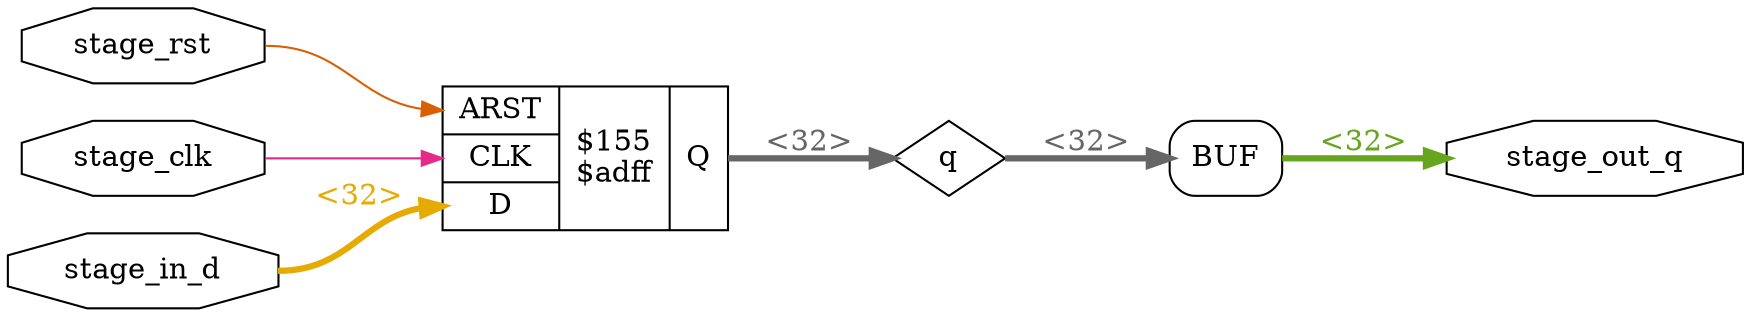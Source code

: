 digraph "$paramod$1067d56e8138b9aee1d3b64130f259e80ab63458\\pipe_ff" {
rankdir="LR";
remincross=true;
n1 [ shape=diamond, label="q", color="black", fontcolor="black" ];
n2 [ shape=octagon, label="stage_clk", color="black", fontcolor="black" ];
n3 [ shape=octagon, label="stage_in_d", color="black", fontcolor="black" ];
n4 [ shape=octagon, label="stage_out_q", color="black", fontcolor="black" ];
n5 [ shape=octagon, label="stage_rst", color="black", fontcolor="black" ];
c10 [ shape=record, label="{{<p6> ARST|<p7> CLK|<p8> D}|$155\n$adff|{<p9> Q}}" ];
x0 [shape=box, style=rounded, label="BUF"];
c10:p9:e -> n1:w [colorscheme="dark28", color="8", fontcolor="8", style="setlinewidth(3)", label="<32>"];
n1:e -> x0:w:w [colorscheme="dark28", color="8", fontcolor="8", style="setlinewidth(3)", label="<32>"];
n2:e -> c10:p7:w [colorscheme="dark28", color="4", fontcolor="4", label=""];
n3:e -> c10:p8:w [colorscheme="dark28", color="6", fontcolor="6", style="setlinewidth(3)", label="<32>"];
x0:e:e -> n4:w [colorscheme="dark28", color="5", fontcolor="5", style="setlinewidth(3)", label="<32>"];
n5:e -> c10:p6:w [colorscheme="dark28", color="2", fontcolor="2", label=""];
}
digraph "$paramod$1f80ef217fc70a3c32402119cb2677cd7db9050a\\pipe_ff" {
rankdir="LR";
remincross=true;
n1 [ shape=diamond, label="q", color="black", fontcolor="black" ];
n2 [ shape=octagon, label="stage_clk", color="black", fontcolor="black" ];
n3 [ shape=octagon, label="stage_in_d", color="black", fontcolor="black" ];
n4 [ shape=octagon, label="stage_out_q", color="black", fontcolor="black" ];
n5 [ shape=octagon, label="stage_rst", color="black", fontcolor="black" ];
c10 [ shape=record, label="{{<p6> ARST|<p7> CLK|<p8> D}|$158\n$adff|{<p9> Q}}" ];
x0 [shape=box, style=rounded, label="BUF"];
c10:p9:e -> n1:w [colorscheme="dark28", color="8", fontcolor="8", style="setlinewidth(3)", label="<64>"];
n1:e -> x0:w:w [colorscheme="dark28", color="8", fontcolor="8", style="setlinewidth(3)", label="<64>"];
n2:e -> c10:p7:w [colorscheme="dark28", color="3", fontcolor="3", label=""];
n3:e -> c10:p8:w [colorscheme="dark28", color="1", fontcolor="1", style="setlinewidth(3)", label="<64>"];
x0:e:e -> n4:w [colorscheme="dark28", color="8", fontcolor="8", style="setlinewidth(3)", label="<64>"];
n5:e -> c10:p6:w [colorscheme="dark28", color="2", fontcolor="2", label=""];
}
digraph "$paramod$3b811ab0883fae6b848decb037ef9d0c959be53d\\pipe_ff" {
rankdir="LR";
remincross=true;
n1 [ shape=diamond, label="q", color="black", fontcolor="black" ];
n2 [ shape=octagon, label="stage_clk", color="black", fontcolor="black" ];
n3 [ shape=octagon, label="stage_in_d", color="black", fontcolor="black" ];
n4 [ shape=octagon, label="stage_out_q", color="black", fontcolor="black" ];
n5 [ shape=octagon, label="stage_rst", color="black", fontcolor="black" ];
c10 [ shape=record, label="{{<p6> ARST|<p7> CLK|<p8> D}|$154\n$adff|{<p9> Q}}" ];
x0 [shape=box, style=rounded, label="BUF"];
c10:p9:e -> n1:w [colorscheme="dark28", color="6", fontcolor="6", label=""];
n1:e -> x0:w:w [colorscheme="dark28", color="6", fontcolor="6", label=""];
n2:e -> c10:p7:w [colorscheme="dark28", color="1", fontcolor="1", label=""];
n3:e -> c10:p8:w [colorscheme="dark28", color="6", fontcolor="6", label=""];
x0:e:e -> n4:w [colorscheme="dark28", color="8", fontcolor="8", label=""];
n5:e -> c10:p6:w [colorscheme="dark28", color="5", fontcolor="5", label=""];
}
digraph "$paramod$411cdfd07cb3e805b08c262dc2677e14178e3749\\pipe_ff" {
rankdir="LR";
remincross=true;
n1 [ shape=diamond, label="q", color="black", fontcolor="black" ];
n2 [ shape=octagon, label="stage_clk", color="black", fontcolor="black" ];
n3 [ shape=octagon, label="stage_in_d", color="black", fontcolor="black" ];
n4 [ shape=octagon, label="stage_out_q", color="black", fontcolor="black" ];
n5 [ shape=octagon, label="stage_rst", color="black", fontcolor="black" ];
c10 [ shape=record, label="{{<p6> ARST|<p7> CLK|<p8> D}|$157\n$adff|{<p9> Q}}" ];
x0 [shape=box, style=rounded, label="BUF"];
c10:p9:e -> n1:w [colorscheme="dark28", color="3", fontcolor="3", style="setlinewidth(3)", label="<3>"];
n1:e -> x0:w:w [colorscheme="dark28", color="3", fontcolor="3", style="setlinewidth(3)", label="<3>"];
n2:e -> c10:p7:w [colorscheme="dark28", color="2", fontcolor="2", label=""];
n3:e -> c10:p8:w [colorscheme="dark28", color="2", fontcolor="2", style="setlinewidth(3)", label="<3>"];
x0:e:e -> n4:w [colorscheme="dark28", color="3", fontcolor="3", style="setlinewidth(3)", label="<3>"];
n5:e -> c10:p6:w [colorscheme="dark28", color="4", fontcolor="4", label=""];
}
digraph "$paramod$44223d0652782187bf761126648e43f4d6caff51\\en_ff" {
rankdir="LR";
remincross=true;
n2 [ shape=octagon, label="ff_clk", color="black", fontcolor="black" ];
n3 [ shape=octagon, label="ff_en", color="black", fontcolor="black" ];
n4 [ shape=octagon, label="ff_in_d", color="black", fontcolor="black" ];
n5 [ shape=octagon, label="ff_out_not_q", color="black", fontcolor="black" ];
n6 [ shape=octagon, label="ff_out_q", color="black", fontcolor="black" ];
n7 [ shape=octagon, label="ff_rst", color="black", fontcolor="black" ];
n8 [ shape=diamond, label="l_clk", color="black", fontcolor="black" ];
n9 [ shape=diamond, label="q", color="black", fontcolor="black" ];
c12 [ shape=record, label="{{<p10> A}|$18\n$not|{<p11> Y}}" ];
c17 [ shape=record, label="{{<p13> ARST|<p14> CLK|<p15> D}|$156\n$adff|{<p16> Q}}" ];
c20 [ shape=record, label="{{<p10> A|<p18> B|<p19> S}|$152\n$mux|{<p11> Y}}" ];
x0 [shape=box, style=rounded, label="BUF"];
x1 [shape=box, style=rounded, label="BUF"];
c20:p11:e -> c17:p15:w [colorscheme="dark28", color="6", fontcolor="6", style="setlinewidth(3)", label="<64>"];
n2:e -> c17:p14:w [colorscheme="dark28", color="6", fontcolor="6", label=""];
n2:e -> x1:w:w [colorscheme="dark28", color="6", fontcolor="6", label=""];
n3:e -> c20:p19:w [colorscheme="dark28", color="8", fontcolor="8", label=""];
n4:e -> c20:p18:w [colorscheme="dark28", color="4", fontcolor="4", style="setlinewidth(3)", label="<64>"];
c12:p11:e -> n5:w [colorscheme="dark28", color="6", fontcolor="6", style="setlinewidth(3)", label="<64>"];
x0:e:e -> n6:w [colorscheme="dark28", color="5", fontcolor="5", style="setlinewidth(3)", label="<64>"];
n7:e -> c17:p13:w [colorscheme="dark28", color="2", fontcolor="2", label=""];
x1:e:e -> n8:w [colorscheme="dark28", color="2", fontcolor="2", label=""];
c17:p16:e -> n9:w [colorscheme="dark28", color="4", fontcolor="4", style="setlinewidth(3)", label="<64>"];
n9:e -> c12:p10:w [colorscheme="dark28", color="4", fontcolor="4", style="setlinewidth(3)", label="<64>"];
n9:e -> c20:p10:w [colorscheme="dark28", color="4", fontcolor="4", style="setlinewidth(3)", label="<64>"];
n9:e -> x0:w:w [colorscheme="dark28", color="4", fontcolor="4", style="setlinewidth(3)", label="<64>"];
}
digraph "calculator_piped" {
rankdir="LR";
remincross=true;
n17 [ shape=octagon, label="calc_clock", color="black", fontcolor="black" ];
n18 [ shape=octagon, label="calc_rst", color="black", fontcolor="black" ];
n19 [ shape=diamond, label="int_valid", color="black", fontcolor="black" ];
n20 [ shape=octagon, label="op_in1", color="black", fontcolor="black" ];
n21 [ shape=diamond, label="op_in1_pipe", color="black", fontcolor="black" ];
n22 [ shape=octagon, label="op_in2", color="black", fontcolor="black" ];
n23 [ shape=diamond, label="op_in2_pipe", color="black", fontcolor="black" ];
n24 [ shape=octagon, label="op_in_sel", color="black", fontcolor="black" ];
n25 [ shape=diamond, label="op_in_sel_pipe", color="black", fontcolor="black" ];
n26 [ shape=octagon, label="opcode", color="black", fontcolor="black" ];
n27 [ shape=diamond, label="opcode_pipe", color="black", fontcolor="black" ];
n28 [ shape=diamond, label="overflow", color="black", fontcolor="black" ];
n29 [ shape=diamond, label="overflow_pipe", color="black", fontcolor="black" ];
n30 [ shape=diamond, label="place_h_res", color="black", fontcolor="black" ];
n31 [ shape=diamond, label="place_h_res_pipe", color="black", fontcolor="black" ];
n32 [ shape=octagon, label="result", color="black", fontcolor="black" ];
n33 [ shape=diamond, label="root_out", color="black", fontcolor="black" ];
n34 [ shape=diamond, label="root_out_pipe", color="black", fontcolor="black" ];
n35 [ shape=diamond, label="sampled_res", color="black", fontcolor="black" ];
n36 [ shape=octagon, label="valid_res", color="black", fontcolor="black" ];
c40 [ shape=record, label="{{<p37> A|<p38> B}|$3\n$add|{<p39> Y}}" ];
c41 [ shape=record, label="{{<p37> A|<p38> B}|$4\n$mul|{<p39> Y}}" ];
x0 [ shape=record, style=rounded, label="<s0> 63:0 - 63:0 " ];
c41:p39:e -> x0:w [arrowhead=odiamond, arrowtail=odiamond, dir=both, colorscheme="dark28", color="8", fontcolor="8", style="setlinewidth(3)", label="<64>"];
v1 [ label="3'100" ];
c42 [ shape=record, label="{{<p37> A|<p38> B}|$11\n$ne|{<p39> Y}}" ];
c43 [ shape=record, label="{{<p37> A}|$7\n$not|{<p39> Y}}" ];
c44 [ shape=record, label="{{<p37> A|<p38> B}|$12\n$or|{<p39> Y}}" ];
v2 [ label="0" ];
c46 [ shape=record, label="{{<p37> A|<p38> B|<p45> S}|$102\n$mux|{<p39> Y}}" ];
x3 [ shape=record, style=rounded, label="<s0> 63:32 - 31:0 " ];
x3:e -> c46:p38:w [arrowhead=odiamond, arrowtail=odiamond, dir=both, colorscheme="dark28", color="6", fontcolor="6", style="setlinewidth(3)", label="<32>"];
x4 [ shape=record, style=rounded, label="<s0> 31:0 - 63:32 " ];
c46:p39:e -> x4:w [arrowhead=odiamond, arrowtail=odiamond, dir=both, colorscheme="dark28", color="1", fontcolor="1", style="setlinewidth(3)", label="<32>"];
v5 [ label="2'10" ];
c47 [ shape=record, label="{{<p37> A|<p38> B}|$103_CMP0\n$eq|{<p39> Y}}" ];
v6 [ label="1'0" ];
c48 [ shape=record, label="{{<p37> A|<p38> B|<p45> S}|$87\n$pmux|{<p39> Y}}" ];
x7 [ shape=record, style=rounded, label="<s2> 32:32 - 2:2 |<s1> 64:64 - 1:1 |<s0> 32:32 - 0:0 " ];
x7:e -> c48:p38:w [arrowhead=odiamond, arrowtail=odiamond, dir=both, colorscheme="dark28", color="3", fontcolor="3", style="setlinewidth(3)", label="<3>"];
x8 [ shape=record, style=rounded, label="<s2> 0:0 - 2:2 |<s1> 0:0 - 1:1 |<s0> 0:0 - 0:0 " ];
x8:e -> c48:p45:w [arrowhead=odiamond, arrowtail=odiamond, dir=both, colorscheme="dark28", color="4", fontcolor="4", style="setlinewidth(3)", label="<3>"];
v9 [ label="2'11" ];
c49 [ shape=record, label="{{<p37> A|<p38> B}|$88_CMP0\n$eq|{<p39> Y}}" ];
v10 [ label="2'10" ];
c50 [ shape=record, label="{{<p37> A|<p38> B}|$89_CMP0\n$eq|{<p39> Y}}" ];
v11 [ label="1'1" ];
c51 [ shape=record, label="{{<p37> A|<p38> B}|$90_CMP0\n$eq|{<p39> Y}}" ];
v12 [ label="0" ];
c52 [ shape=record, label="{{<p37> A|<p38> B|<p45> S}|$93\n$pmux|{<p39> Y}}" ];
x13 [ shape=record, style=rounded, label="<s3> 31:0 - 127:96 |<s2> 31:0 - 95:64 |<s1> 31:0 - 63:32 |<s0> 31:0 - 31:0 " ];
x13:e -> c52:p38:w [arrowhead=odiamond, arrowtail=odiamond, dir=both, colorscheme="dark28", color="6", fontcolor="6", style="setlinewidth(3)", label="<128>"];
x14 [ shape=record, style=rounded, label="<s3> 0:0 - 3:3 |<s2> 0:0 - 2:2 |<s1> 0:0 - 1:1 |<s0> 0:0 - 0:0 " ];
x14:e -> c52:p45:w [arrowhead=odiamond, arrowtail=odiamond, dir=both, colorscheme="dark28", color="3", fontcolor="3", style="setlinewidth(3)", label="<4>"];
x15 [ shape=record, style=rounded, label="<s0> 31:0 - 31:0 " ];
c52:p39:e -> x15:w [arrowhead=odiamond, arrowtail=odiamond, dir=both, colorscheme="dark28", color="3", fontcolor="3", style="setlinewidth(3)", label="<32>"];
v16 [ label="3'100" ];
c53 [ shape=record, label="{{<p37> A|<p38> B}|$94_CMP0\n$eq|{<p39> Y}}" ];
v17 [ label="2'11" ];
c54 [ shape=record, label="{{<p37> A|<p38> B}|$95_CMP0\n$eq|{<p39> Y}}" ];
v18 [ label="2'10" ];
c55 [ shape=record, label="{{<p37> A|<p38> B}|$96_CMP0\n$eq|{<p39> Y}}" ];
v19 [ label="1'1" ];
c56 [ shape=record, label="{{<p37> A|<p38> B}|$97_CMP0\n$eq|{<p39> Y}}" ];
c57 [ shape=record, label="{{<p37> A|<p38> B}|$5\n$sub|{<p39> Y}}" ];
c58 [ shape=record, label="{{<p37> A|<p38> B|<p45> S}|$6\n$mux|{<p39> Y}}" ];
v20 [ label="1'1" ];
v21 [ label="1'0" ];
c59 [ shape=record, label="{{<p37> A|<p38> B|<p45> S}|$9\n$mux|{<p39> Y}}" ];
v22 [ label="64'0000000000000000000000000000000000000000000000000000000000000000" ];
c60 [ shape=record, label="{{<p37> A|<p38> B|<p45> S}|$10\n$mux|{<p39> Y}}" ];
c65 [ shape=record, label="{{<p61> stage_clk|<p62> stage_in_d|<p63> stage_rst}|first_stage_pipe.u_op_in1_pipe\n$paramod$1067d56e8138b9aee1d3b64130f259e80ab63458\\pipe_ff|{<p64> stage_out_q}}" ];
c66 [ shape=record, label="{{<p61> stage_clk|<p62> stage_in_d|<p63> stage_rst}|first_stage_pipe.u_op_in2_pipe\n$paramod$1067d56e8138b9aee1d3b64130f259e80ab63458\\pipe_ff|{<p64> stage_out_q}}" ];
c67 [ shape=record, label="{{<p61> stage_clk|<p62> stage_in_d|<p63> stage_rst}|first_stage_pipe.u_op_in_sel_pipe\n$paramod$3b811ab0883fae6b848decb037ef9d0c959be53d\\pipe_ff|{<p64> stage_out_q}}" ];
c68 [ shape=record, label="{{<p61> stage_clk|<p62> stage_in_d|<p63> stage_rst}|first_stage_pipe.u_opcode_pipe\n$paramod$411cdfd07cb3e805b08c262dc2677e14178e3749\\pipe_ff|{<p64> stage_out_q}}" ];
c69 [ shape=record, label="{{<p61> stage_clk|<p62> stage_in_d|<p63> stage_rst}|second_stage_pipe.u_overflow_pipe\n$paramod$3b811ab0883fae6b848decb037ef9d0c959be53d\\pipe_ff|{<p64> stage_out_q}}" ];
c70 [ shape=record, label="{{<p61> stage_clk|<p62> stage_in_d|<p63> stage_rst}|second_stage_pipe.u_place_h_res_pipe\n$paramod$1f80ef217fc70a3c32402119cb2677cd7db9050a\\pipe_ff|{<p64> stage_out_q}}" ];
c71 [ shape=record, label="{{<p61> stage_clk|<p62> stage_in_d|<p63> stage_rst}|third_stage_pipe.u_root_out_pipe\n$paramod$1067d56e8138b9aee1d3b64130f259e80ab63458\\pipe_ff|{<p64> stage_out_q}}" ];
v23 [ label="" ];
c78 [ shape=record, label="{{<p72> ff_clk|<p73> ff_en|<p74> ff_in_d|<p75> ff_rst}|u_ff_sampling\n$paramod$44223d0652782187bf761126648e43f4d6caff51\\en_ff|{<p76> ff_out_not_q|<p77> ff_out_q}}" ];
c81 [ shape=record, label="{{<p79> op_in}|u_sqrt_c\nsqrt_c|{<p80> op_out}}" ];
x24 [shape=box, style=rounded, label="BUF"];
v25 [ label="1'0" ];
x26 [ shape=record, style=rounded, label="<s0> 0:0 - 64:64 " ];
x27 [ shape=record, style=rounded, label="<s0> 63:0 - 63:0 " ];
n1 [ shape=diamond, label="$4_Y" ];
x27:e -> n1:w [colorscheme="dark28", color="2", fontcolor="2", style="setlinewidth(3)", label="<64>"];
c51:p39:e -> x8:s2:w [colorscheme="dark28", color="8", fontcolor="8", label=""];
c53:p39:e -> x14:s0:w [colorscheme="dark28", color="7", fontcolor="7", label=""];
c54:p39:e -> x14:s1:w [colorscheme="dark28", color="7", fontcolor="7", label=""];
c55:p39:e -> x14:s2:w [colorscheme="dark28", color="7", fontcolor="7", label=""];
c56:p39:e -> x14:s3:w [colorscheme="dark28", color="7", fontcolor="7", label=""];
n15 [ shape=point ];
c57:p39:e -> n15:w [colorscheme="dark28", color="3", fontcolor="3", style="setlinewidth(3)", label="<33>"];
n15:e -> x13:s1:w [colorscheme="dark28", color="3", fontcolor="3", style="setlinewidth(3)", label="<33>"];
n15:e -> x7:s0:w [colorscheme="dark28", color="3", fontcolor="3", style="setlinewidth(3)", label="<33>"];
c58:p39:e -> c81:p79:w [colorscheme="dark28", color="2", fontcolor="2", style="setlinewidth(3)", label="<32>"];
n17:e -> c65:p61:w [colorscheme="dark28", color="1", fontcolor="1", label=""];
n17:e -> c66:p61:w [colorscheme="dark28", color="1", fontcolor="1", label=""];
n17:e -> c67:p61:w [colorscheme="dark28", color="1", fontcolor="1", label=""];
n17:e -> c68:p61:w [colorscheme="dark28", color="1", fontcolor="1", label=""];
n17:e -> c69:p61:w [colorscheme="dark28", color="1", fontcolor="1", label=""];
n17:e -> c70:p61:w [colorscheme="dark28", color="1", fontcolor="1", label=""];
n17:e -> c71:p61:w [colorscheme="dark28", color="1", fontcolor="1", label=""];
n17:e -> c78:p72:w [colorscheme="dark28", color="1", fontcolor="1", label=""];
n18:e -> c44:p37:w [colorscheme="dark28", color="1", fontcolor="1", label=""];
n18:e -> c65:p63:w [colorscheme="dark28", color="1", fontcolor="1", label=""];
n18:e -> c66:p63:w [colorscheme="dark28", color="1", fontcolor="1", label=""];
n18:e -> c67:p63:w [colorscheme="dark28", color="1", fontcolor="1", label=""];
n18:e -> c68:p63:w [colorscheme="dark28", color="1", fontcolor="1", label=""];
n18:e -> c69:p63:w [colorscheme="dark28", color="1", fontcolor="1", label=""];
n18:e -> c70:p63:w [colorscheme="dark28", color="1", fontcolor="1", label=""];
n18:e -> c78:p75:w [colorscheme="dark28", color="1", fontcolor="1", label=""];
x24:e:e -> n19:w [colorscheme="dark28", color="5", fontcolor="5", label=""];
n2 [ shape=point ];
x0:s0:e -> n2:w [colorscheme="dark28", color="1", fontcolor="1", style="setlinewidth(3)", label="<64>"];
x26:s0:e -> n2:w [colorscheme="dark28", color="1", fontcolor="1", style="setlinewidth(3)", label="<64>"];
n2:e -> x13:s2:w [colorscheme="dark28", color="1", fontcolor="1", style="setlinewidth(3)", label="<64>"];
n2:e -> x27:s0:w [colorscheme="dark28", color="1", fontcolor="1", style="setlinewidth(3)", label="<64>"];
n2:e -> x3:s0:w [colorscheme="dark28", color="1", fontcolor="1", style="setlinewidth(3)", label="<64>"];
n2:e -> x7:s1:w [colorscheme="dark28", color="1", fontcolor="1", style="setlinewidth(3)", label="<64>"];
n20:e -> c65:p62:w [colorscheme="dark28", color="3", fontcolor="3", style="setlinewidth(3)", label="<32>"];
c65:p64:e -> n21:w [colorscheme="dark28", color="8", fontcolor="8", style="setlinewidth(3)", label="<32>"];
n21:e -> c40:p37:w [colorscheme="dark28", color="8", fontcolor="8", style="setlinewidth(3)", label="<32>"];
n21:e -> c41:p37:w [colorscheme="dark28", color="8", fontcolor="8", style="setlinewidth(3)", label="<32>"];
n21:e -> c57:p37:w [colorscheme="dark28", color="8", fontcolor="8", style="setlinewidth(3)", label="<32>"];
n21:e -> c58:p38:w [colorscheme="dark28", color="8", fontcolor="8", style="setlinewidth(3)", label="<32>"];
n22:e -> c66:p62:w [colorscheme="dark28", color="7", fontcolor="7", style="setlinewidth(3)", label="<32>"];
c66:p64:e -> n23:w [colorscheme="dark28", color="5", fontcolor="5", style="setlinewidth(3)", label="<32>"];
n23:e -> c40:p38:w [colorscheme="dark28", color="5", fontcolor="5", style="setlinewidth(3)", label="<32>"];
n23:e -> c41:p38:w [colorscheme="dark28", color="5", fontcolor="5", style="setlinewidth(3)", label="<32>"];
n23:e -> c57:p38:w [colorscheme="dark28", color="5", fontcolor="5", style="setlinewidth(3)", label="<32>"];
n23:e -> c58:p37:w [colorscheme="dark28", color="5", fontcolor="5", style="setlinewidth(3)", label="<32>"];
n24:e -> c67:p62:w [colorscheme="dark28", color="7", fontcolor="7", label=""];
c67:p64:e -> n25:w [colorscheme="dark28", color="6", fontcolor="6", label=""];
n25:e -> c58:p45:w [colorscheme="dark28", color="6", fontcolor="6", label=""];
n26:e -> c42:p37:w [colorscheme="dark28", color="6", fontcolor="6", style="setlinewidth(3)", label="<3>"];
n26:e -> c68:p62:w [colorscheme="dark28", color="6", fontcolor="6", style="setlinewidth(3)", label="<3>"];
c68:p64:e -> n27:w [colorscheme="dark28", color="2", fontcolor="2", style="setlinewidth(3)", label="<3>"];
n27:e -> c47:p37:w [colorscheme="dark28", color="2", fontcolor="2", style="setlinewidth(3)", label="<3>"];
n27:e -> c49:p37:w [colorscheme="dark28", color="2", fontcolor="2", style="setlinewidth(3)", label="<3>"];
n27:e -> c50:p37:w [colorscheme="dark28", color="2", fontcolor="2", style="setlinewidth(3)", label="<3>"];
n27:e -> c51:p37:w [colorscheme="dark28", color="2", fontcolor="2", style="setlinewidth(3)", label="<3>"];
n27:e -> c53:p37:w [colorscheme="dark28", color="2", fontcolor="2", style="setlinewidth(3)", label="<3>"];
n27:e -> c54:p37:w [colorscheme="dark28", color="2", fontcolor="2", style="setlinewidth(3)", label="<3>"];
n27:e -> c55:p37:w [colorscheme="dark28", color="2", fontcolor="2", style="setlinewidth(3)", label="<3>"];
n27:e -> c56:p37:w [colorscheme="dark28", color="2", fontcolor="2", style="setlinewidth(3)", label="<3>"];
c48:p39:e -> n28:w [colorscheme="dark28", color="5", fontcolor="5", label=""];
n28:e -> c69:p62:w [colorscheme="dark28", color="5", fontcolor="5", label=""];
c69:p64:e -> n29:w [colorscheme="dark28", color="7", fontcolor="7", label=""];
n29:e -> c43:p37:w [colorscheme="dark28", color="7", fontcolor="7", label=""];
n29:e -> c59:p45:w [colorscheme="dark28", color="7", fontcolor="7", label=""];
n29:e -> c60:p45:w [colorscheme="dark28", color="7", fontcolor="7", label=""];
n3 [ shape=point ];
c40:p39:e -> n3:w [colorscheme="dark28", color="6", fontcolor="6", style="setlinewidth(3)", label="<32>"];
n3:e -> x13:s3:w [colorscheme="dark28", color="6", fontcolor="6", style="setlinewidth(3)", label="<32>"];
n3:e -> x7:s2:w [colorscheme="dark28", color="6", fontcolor="6", style="setlinewidth(3)", label="<32>"];
x15:s0:e -> n30:w [colorscheme="dark28", color="6", fontcolor="6", style="setlinewidth(3)", label="<64>"];
x4:s0:e -> n30:w [colorscheme="dark28", color="6", fontcolor="6", style="setlinewidth(3)", label="<64>"];
n30:e -> c70:p62:w [colorscheme="dark28", color="6", fontcolor="6", style="setlinewidth(3)", label="<64>"];
c70:p64:e -> n31:w [colorscheme="dark28", color="1", fontcolor="1", style="setlinewidth(3)", label="<64>"];
n31:e -> c78:p74:w [colorscheme="dark28", color="1", fontcolor="1", style="setlinewidth(3)", label="<64>"];
c60:p39:e -> n32:w [colorscheme="dark28", color="8", fontcolor="8", style="setlinewidth(3)", label="<64>"];
c81:p80:e -> n33:w [colorscheme="dark28", color="1", fontcolor="1", style="setlinewidth(3)", label="<32>"];
n33:e -> c71:p62:w [colorscheme="dark28", color="1", fontcolor="1", style="setlinewidth(3)", label="<32>"];
c71:p64:e -> n34:w [colorscheme="dark28", color="7", fontcolor="7", style="setlinewidth(3)", label="<32>"];
n34:e -> x13:s0:w [colorscheme="dark28", color="7", fontcolor="7", style="setlinewidth(3)", label="<32>"];
c78:p77:e -> n35:w [colorscheme="dark28", color="2", fontcolor="2", style="setlinewidth(3)", label="<64>"];
n35:e -> c60:p37:w [colorscheme="dark28", color="2", fontcolor="2", style="setlinewidth(3)", label="<64>"];
c59:p39:e -> n36:w [colorscheme="dark28", color="8", fontcolor="8", label=""];
n36:e -> x24:w:w [colorscheme="dark28", color="8", fontcolor="8", label=""];
c42:p39:e -> c44:p38:w [colorscheme="dark28", color="4", fontcolor="4", label=""];
c43:p39:e -> c78:p73:w [colorscheme="dark28", color="7", fontcolor="7", label=""];
c44:p39:e -> c71:p63:w [colorscheme="dark28", color="3", fontcolor="3", label=""];
c47:p39:e -> c46:p45:w [colorscheme="dark28", color="4", fontcolor="4", label=""];
c49:p39:e -> x8:s0:w [colorscheme="dark28", color="7", fontcolor="7", label=""];
c50:p39:e -> x8:s1:w [colorscheme="dark28", color="7", fontcolor="7", label=""];
v1:e -> c42:p38:w [colorscheme="dark28", color="1", fontcolor="1", style="setlinewidth(3)", label="<3>"];
v10:e -> c50:p38:w [colorscheme="dark28", color="3", fontcolor="3", style="setlinewidth(3)", label="<2>"];
v11:e -> c51:p38:w [colorscheme="dark28", color="3", fontcolor="3", label=""];
v12:e -> c52:p37:w [colorscheme="dark28", color="4", fontcolor="4", style="setlinewidth(3)", label="<32>"];
v16:e -> c53:p38:w [colorscheme="dark28", color="5", fontcolor="5", style="setlinewidth(3)", label="<3>"];
v17:e -> c54:p38:w [colorscheme="dark28", color="8", fontcolor="8", style="setlinewidth(3)", label="<2>"];
v18:e -> c55:p38:w [colorscheme="dark28", color="2", fontcolor="2", style="setlinewidth(3)", label="<2>"];
v19:e -> c56:p38:w [colorscheme="dark28", color="8", fontcolor="8", label=""];
v2:e -> c46:p37:w [colorscheme="dark28", color="5", fontcolor="5", style="setlinewidth(3)", label="<32>"];
v20:e -> c59:p37:w [colorscheme="dark28", color="7", fontcolor="7", label=""];
v21:e -> c59:p38:w [colorscheme="dark28", color="7", fontcolor="7", label=""];
v22:e -> c60:p38:w [colorscheme="dark28", color="8", fontcolor="8", style="setlinewidth(3)", label="<64>"];
c78:p76:e -> v23:w [colorscheme="dark28", color="1", fontcolor="1", label=""];
v25:e -> x26:w [colorscheme="dark28", color="5", fontcolor="5", label=""];
v5:e -> c47:p38:w [colorscheme="dark28", color="8", fontcolor="8", style="setlinewidth(3)", label="<2>"];
v6:e -> c48:p37:w [colorscheme="dark28", color="6", fontcolor="6", label=""];
v9:e -> c49:p38:w [colorscheme="dark28", color="4", fontcolor="4", style="setlinewidth(3)", label="<2>"];
}
digraph "sqrt_c" {
rankdir="LR";
remincross=true;
n1 [ shape=diamond, label="r", color="black", fontcolor="black" ];
n47 [ shape=diamond, label="a", color="black", fontcolor="black" ];
n48 [ shape=diamond, label="i", color="black", fontcolor="black" ];
n49 [ shape=diamond, label="l", color="black", fontcolor="black" ];
n50 [ shape=octagon, label="op_in", color="black", fontcolor="black" ];
n51 [ shape=octagon, label="op_out", color="black", fontcolor="black" ];
n52 [ shape=diamond, label="q", color="black", fontcolor="black" ];
n54 [ shape=diamond, label="re", color="black", fontcolor="black" ];
c58 [ shape=record, label="{{<p55> A|<p56> B}|$25\n$add|{<p57> Y}}" ];
x0 [ shape=record, style=rounded, label="<s1> 15:0 - 17:2 |<s0> 29:28 - 1:0 " ];
x0:e -> c58:p55:w [arrowhead=odiamond, arrowtail=odiamond, dir=both, colorscheme="dark28", color="2", fontcolor="2", style="setlinewidth(3)", label="<18>"];
x1 [ shape=record, style=rounded, label="<s2> 15:15 - 2:2 |<s1> 2:2 - 1:1 |1 -&gt; 0:0 " ];
x1:e -> c58:p56:w [arrowhead=odiamond, arrowtail=odiamond, dir=both, colorscheme="dark28", color="3", fontcolor="3", style="setlinewidth(3)", label="<3>"];
c59 [ shape=record, label="{{<p55> A|<p56> B}|$29\n$add|{<p57> Y}}" ];
x2 [ shape=record, style=rounded, label="<s1> 15:0 - 17:2 |<s0> 27:26 - 1:0 " ];
x2:e -> c59:p55:w [arrowhead=odiamond, arrowtail=odiamond, dir=both, colorscheme="dark28", color="3", fontcolor="3", style="setlinewidth(3)", label="<18>"];
x3 [ shape=record, style=rounded, label="<s2> 15:14 - 3:2 |<s1> 17:17 - 1:1 |1 -&gt; 0:0 " ];
x3:e -> c59:p56:w [arrowhead=odiamond, arrowtail=odiamond, dir=both, colorscheme="dark28", color="4", fontcolor="4", style="setlinewidth(3)", label="<4>"];
c60 [ shape=record, label="{{<p55> A|<p56> B}|$33\n$add|{<p57> Y}}" ];
x4 [ shape=record, style=rounded, label="<s1> 15:0 - 17:2 |<s0> 25:24 - 1:0 " ];
x4:e -> c60:p55:w [arrowhead=odiamond, arrowtail=odiamond, dir=both, colorscheme="dark28", color="1", fontcolor="1", style="setlinewidth(3)", label="<18>"];
x5 [ shape=record, style=rounded, label="<s2> 15:13 - 4:2 |<s1> 17:17 - 1:1 |1 -&gt; 0:0 " ];
x5:e -> c60:p56:w [arrowhead=odiamond, arrowtail=odiamond, dir=both, colorscheme="dark28", color="1", fontcolor="1", style="setlinewidth(3)", label="<5>"];
c61 [ shape=record, label="{{<p55> A|<p56> B}|$37\n$add|{<p57> Y}}" ];
x6 [ shape=record, style=rounded, label="<s1> 15:0 - 17:2 |<s0> 23:22 - 1:0 " ];
x6:e -> c61:p55:w [arrowhead=odiamond, arrowtail=odiamond, dir=both, colorscheme="dark28", color="3", fontcolor="3", style="setlinewidth(3)", label="<18>"];
x7 [ shape=record, style=rounded, label="<s2> 15:12 - 5:2 |<s1> 17:17 - 1:1 |1 -&gt; 0:0 " ];
x7:e -> c61:p56:w [arrowhead=odiamond, arrowtail=odiamond, dir=both, colorscheme="dark28", color="4", fontcolor="4", style="setlinewidth(3)", label="<6>"];
c62 [ shape=record, label="{{<p55> A|<p56> B}|$41\n$add|{<p57> Y}}" ];
x8 [ shape=record, style=rounded, label="<s1> 15:0 - 17:2 |<s0> 21:20 - 1:0 " ];
x8:e -> c62:p55:w [arrowhead=odiamond, arrowtail=odiamond, dir=both, colorscheme="dark28", color="6", fontcolor="6", style="setlinewidth(3)", label="<18>"];
x9 [ shape=record, style=rounded, label="<s2> 15:11 - 6:2 |<s1> 17:17 - 1:1 |1 -&gt; 0:0 " ];
x9:e -> c62:p56:w [arrowhead=odiamond, arrowtail=odiamond, dir=both, colorscheme="dark28", color="6", fontcolor="6", style="setlinewidth(3)", label="<7>"];
c63 [ shape=record, label="{{<p55> A|<p56> B}|$45\n$add|{<p57> Y}}" ];
x10 [ shape=record, style=rounded, label="<s1> 15:0 - 17:2 |<s0> 19:18 - 1:0 " ];
x10:e -> c63:p55:w [arrowhead=odiamond, arrowtail=odiamond, dir=both, colorscheme="dark28", color="8", fontcolor="8", style="setlinewidth(3)", label="<18>"];
x11 [ shape=record, style=rounded, label="<s2> 15:10 - 7:2 |<s1> 17:17 - 1:1 |1 -&gt; 0:0 " ];
x11:e -> c63:p56:w [arrowhead=odiamond, arrowtail=odiamond, dir=both, colorscheme="dark28", color="7", fontcolor="7", style="setlinewidth(3)", label="<8>"];
c64 [ shape=record, label="{{<p55> A|<p56> B}|$49\n$add|{<p57> Y}}" ];
x12 [ shape=record, style=rounded, label="<s1> 15:0 - 17:2 |<s0> 17:16 - 1:0 " ];
x12:e -> c64:p55:w [arrowhead=odiamond, arrowtail=odiamond, dir=both, colorscheme="dark28", color="7", fontcolor="7", style="setlinewidth(3)", label="<18>"];
x13 [ shape=record, style=rounded, label="<s2> 15:9 - 8:2 |<s1> 17:17 - 1:1 |1 -&gt; 0:0 " ];
x13:e -> c64:p56:w [arrowhead=odiamond, arrowtail=odiamond, dir=both, colorscheme="dark28", color="5", fontcolor="5", style="setlinewidth(3)", label="<9>"];
c65 [ shape=record, label="{{<p55> A|<p56> B}|$53\n$add|{<p57> Y}}" ];
x14 [ shape=record, style=rounded, label="<s1> 15:0 - 17:2 |<s0> 15:14 - 1:0 " ];
x14:e -> c65:p55:w [arrowhead=odiamond, arrowtail=odiamond, dir=both, colorscheme="dark28", color="2", fontcolor="2", style="setlinewidth(3)", label="<18>"];
x15 [ shape=record, style=rounded, label="<s2> 15:8 - 9:2 |<s1> 17:17 - 1:1 |1 -&gt; 0:0 " ];
x15:e -> c65:p56:w [arrowhead=odiamond, arrowtail=odiamond, dir=both, colorscheme="dark28", color="7", fontcolor="7", style="setlinewidth(3)", label="<10>"];
c66 [ shape=record, label="{{<p55> A|<p56> B}|$57\n$add|{<p57> Y}}" ];
x16 [ shape=record, style=rounded, label="<s1> 15:0 - 17:2 |<s0> 13:12 - 1:0 " ];
x16:e -> c66:p55:w [arrowhead=odiamond, arrowtail=odiamond, dir=both, colorscheme="dark28", color="7", fontcolor="7", style="setlinewidth(3)", label="<18>"];
x17 [ shape=record, style=rounded, label="<s2> 15:7 - 10:2 |<s1> 17:17 - 1:1 |1 -&gt; 0:0 " ];
x17:e -> c66:p56:w [arrowhead=odiamond, arrowtail=odiamond, dir=both, colorscheme="dark28", color="3", fontcolor="3", style="setlinewidth(3)", label="<11>"];
c67 [ shape=record, label="{{<p55> A|<p56> B}|$61\n$add|{<p57> Y}}" ];
x18 [ shape=record, style=rounded, label="<s1> 15:0 - 17:2 |<s0> 11:10 - 1:0 " ];
x18:e -> c67:p55:w [arrowhead=odiamond, arrowtail=odiamond, dir=both, colorscheme="dark28", color="7", fontcolor="7", style="setlinewidth(3)", label="<18>"];
x19 [ shape=record, style=rounded, label="<s2> 15:6 - 11:2 |<s1> 17:17 - 1:1 |1 -&gt; 0:0 " ];
x19:e -> c67:p56:w [arrowhead=odiamond, arrowtail=odiamond, dir=both, colorscheme="dark28", color="1", fontcolor="1", style="setlinewidth(3)", label="<12>"];
c68 [ shape=record, label="{{<p55> A|<p56> B}|$65\n$add|{<p57> Y}}" ];
x20 [ shape=record, style=rounded, label="<s1> 15:0 - 17:2 |<s0> 9:8 - 1:0 " ];
x20:e -> c68:p55:w [arrowhead=odiamond, arrowtail=odiamond, dir=both, colorscheme="dark28", color="1", fontcolor="1", style="setlinewidth(3)", label="<18>"];
x21 [ shape=record, style=rounded, label="<s2> 15:5 - 12:2 |<s1> 17:17 - 1:1 |1 -&gt; 0:0 " ];
x21:e -> c68:p56:w [arrowhead=odiamond, arrowtail=odiamond, dir=both, colorscheme="dark28", color="1", fontcolor="1", style="setlinewidth(3)", label="<13>"];
c69 [ shape=record, label="{{<p55> A|<p56> B}|$69\n$add|{<p57> Y}}" ];
x22 [ shape=record, style=rounded, label="<s1> 15:0 - 17:2 |<s0> 7:6 - 1:0 " ];
x22:e -> c69:p55:w [arrowhead=odiamond, arrowtail=odiamond, dir=both, colorscheme="dark28", color="8", fontcolor="8", style="setlinewidth(3)", label="<18>"];
x23 [ shape=record, style=rounded, label="<s2> 15:4 - 13:2 |<s1> 17:17 - 1:1 |1 -&gt; 0:0 " ];
x23:e -> c69:p56:w [arrowhead=odiamond, arrowtail=odiamond, dir=both, colorscheme="dark28", color="2", fontcolor="2", style="setlinewidth(3)", label="<14>"];
c70 [ shape=record, label="{{<p55> A|<p56> B}|$73\n$add|{<p57> Y}}" ];
x24 [ shape=record, style=rounded, label="<s1> 15:0 - 17:2 |<s0> 5:4 - 1:0 " ];
x24:e -> c70:p55:w [arrowhead=odiamond, arrowtail=odiamond, dir=both, colorscheme="dark28", color="5", fontcolor="5", style="setlinewidth(3)", label="<18>"];
x25 [ shape=record, style=rounded, label="<s2> 15:3 - 14:2 |<s1> 17:17 - 1:1 |1 -&gt; 0:0 " ];
x25:e -> c70:p56:w [arrowhead=odiamond, arrowtail=odiamond, dir=both, colorscheme="dark28", color="1", fontcolor="1", style="setlinewidth(3)", label="<15>"];
c71 [ shape=record, label="{{<p55> A|<p56> B}|$77\n$add|{<p57> Y}}" ];
x26 [ shape=record, style=rounded, label="<s1> 15:0 - 17:2 |<s0> 3:2 - 1:0 " ];
x26:e -> c71:p55:w [arrowhead=odiamond, arrowtail=odiamond, dir=both, colorscheme="dark28", color="6", fontcolor="6", style="setlinewidth(3)", label="<18>"];
x27 [ shape=record, style=rounded, label="<s2> 15:2 - 15:2 |<s1> 17:17 - 1:1 |1 -&gt; 0:0 " ];
x27:e -> c71:p56:w [arrowhead=odiamond, arrowtail=odiamond, dir=both, colorscheme="dark28", color="5", fontcolor="5", style="setlinewidth(3)", label="<16>"];
c72 [ shape=record, label="{{<p55> A|<p56> B}|$81\n$add|{<p57> Y}}" ];
x28 [ shape=record, style=rounded, label="<s1> 17:2 - 17:2 |<s0> 1:0 - 1:0 " ];
x28:e -> c72:p55:w [arrowhead=odiamond, arrowtail=odiamond, dir=both, colorscheme="dark28", color="2", fontcolor="2", style="setlinewidth(3)", label="<18>"];
x29 [ shape=record, style=rounded, label="<s2> 15:1 - 16:2 |<s1> 1:1 - 1:1 |1 -&gt; 0:0 " ];
x29:e -> c72:p56:w [arrowhead=odiamond, arrowtail=odiamond, dir=both, colorscheme="dark28", color="8", fontcolor="8", style="setlinewidth(3)", label="<17>"];
c73 [ shape=record, label="{{<p55> A}|$23\n$logic_not|{<p57> Y}}" ];
x30 [ shape=record, style=rounded, label="<s0> 17:17 - 0:0 " ];
x30:e -> c73:p55:w [arrowhead=odiamond, arrowtail=odiamond, dir=both, colorscheme="dark28", color="4", fontcolor="4", label=""];
x31 [ shape=record, style=rounded, label="<s0> 0:0 - 15:15 " ];
c73:p57:e -> x31:w [arrowhead=odiamond, arrowtail=odiamond, dir=both, colorscheme="dark28", color="5", fontcolor="5", label=""];
c74 [ shape=record, label="{{<p55> A}|$27\n$logic_not|{<p57> Y}}" ];
x32 [ shape=record, style=rounded, label="<s0> 17:17 - 0:0 " ];
x32:e -> c74:p55:w [arrowhead=odiamond, arrowtail=odiamond, dir=both, colorscheme="dark28", color="6", fontcolor="6", label=""];
x33 [ shape=record, style=rounded, label="<s0> 0:0 - 14:14 " ];
c74:p57:e -> x33:w [arrowhead=odiamond, arrowtail=odiamond, dir=both, colorscheme="dark28", color="8", fontcolor="8", label=""];
c75 [ shape=record, label="{{<p55> A}|$31\n$logic_not|{<p57> Y}}" ];
x34 [ shape=record, style=rounded, label="<s0> 17:17 - 0:0 " ];
x34:e -> c75:p55:w [arrowhead=odiamond, arrowtail=odiamond, dir=both, colorscheme="dark28", color="4", fontcolor="4", label=""];
x35 [ shape=record, style=rounded, label="<s0> 0:0 - 13:13 " ];
c75:p57:e -> x35:w [arrowhead=odiamond, arrowtail=odiamond, dir=both, colorscheme="dark28", color="7", fontcolor="7", label=""];
c76 [ shape=record, label="{{<p55> A}|$35\n$logic_not|{<p57> Y}}" ];
x36 [ shape=record, style=rounded, label="<s0> 17:17 - 0:0 " ];
x36:e -> c76:p55:w [arrowhead=odiamond, arrowtail=odiamond, dir=both, colorscheme="dark28", color="8", fontcolor="8", label=""];
x37 [ shape=record, style=rounded, label="<s0> 0:0 - 12:12 " ];
c76:p57:e -> x37:w [arrowhead=odiamond, arrowtail=odiamond, dir=both, colorscheme="dark28", color="1", fontcolor="1", label=""];
c77 [ shape=record, label="{{<p55> A}|$39\n$logic_not|{<p57> Y}}" ];
x38 [ shape=record, style=rounded, label="<s0> 17:17 - 0:0 " ];
x38:e -> c77:p55:w [arrowhead=odiamond, arrowtail=odiamond, dir=both, colorscheme="dark28", color="7", fontcolor="7", label=""];
x39 [ shape=record, style=rounded, label="<s0> 0:0 - 11:11 " ];
c77:p57:e -> x39:w [arrowhead=odiamond, arrowtail=odiamond, dir=both, colorscheme="dark28", color="3", fontcolor="3", label=""];
c78 [ shape=record, label="{{<p55> A}|$43\n$logic_not|{<p57> Y}}" ];
x40 [ shape=record, style=rounded, label="<s0> 17:17 - 0:0 " ];
x40:e -> c78:p55:w [arrowhead=odiamond, arrowtail=odiamond, dir=both, colorscheme="dark28", color="8", fontcolor="8", label=""];
x41 [ shape=record, style=rounded, label="<s0> 0:0 - 10:10 " ];
c78:p57:e -> x41:w [arrowhead=odiamond, arrowtail=odiamond, dir=both, colorscheme="dark28", color="5", fontcolor="5", label=""];
c79 [ shape=record, label="{{<p55> A}|$47\n$logic_not|{<p57> Y}}" ];
x42 [ shape=record, style=rounded, label="<s0> 17:17 - 0:0 " ];
x42:e -> c79:p55:w [arrowhead=odiamond, arrowtail=odiamond, dir=both, colorscheme="dark28", color="1", fontcolor="1", label=""];
x43 [ shape=record, style=rounded, label="<s0> 0:0 - 9:9 " ];
c79:p57:e -> x43:w [arrowhead=odiamond, arrowtail=odiamond, dir=both, colorscheme="dark28", color="6", fontcolor="6", label=""];
c80 [ shape=record, label="{{<p55> A}|$51\n$logic_not|{<p57> Y}}" ];
x44 [ shape=record, style=rounded, label="<s0> 17:17 - 0:0 " ];
x44:e -> c80:p55:w [arrowhead=odiamond, arrowtail=odiamond, dir=both, colorscheme="dark28", color="4", fontcolor="4", label=""];
x45 [ shape=record, style=rounded, label="<s0> 0:0 - 8:8 " ];
c80:p57:e -> x45:w [arrowhead=odiamond, arrowtail=odiamond, dir=both, colorscheme="dark28", color="1", fontcolor="1", label=""];
c81 [ shape=record, label="{{<p55> A}|$55\n$logic_not|{<p57> Y}}" ];
x46 [ shape=record, style=rounded, label="<s0> 17:17 - 0:0 " ];
x46:e -> c81:p55:w [arrowhead=odiamond, arrowtail=odiamond, dir=both, colorscheme="dark28", color="6", fontcolor="6", label=""];
x47 [ shape=record, style=rounded, label="<s0> 0:0 - 7:7 " ];
c81:p57:e -> x47:w [arrowhead=odiamond, arrowtail=odiamond, dir=both, colorscheme="dark28", color="7", fontcolor="7", label=""];
c82 [ shape=record, label="{{<p55> A}|$59\n$logic_not|{<p57> Y}}" ];
x48 [ shape=record, style=rounded, label="<s0> 17:17 - 0:0 " ];
x48:e -> c82:p55:w [arrowhead=odiamond, arrowtail=odiamond, dir=both, colorscheme="dark28", color="4", fontcolor="4", label=""];
x49 [ shape=record, style=rounded, label="<s0> 0:0 - 6:6 " ];
c82:p57:e -> x49:w [arrowhead=odiamond, arrowtail=odiamond, dir=both, colorscheme="dark28", color="4", fontcolor="4", label=""];
c83 [ shape=record, label="{{<p55> A}|$63\n$logic_not|{<p57> Y}}" ];
x50 [ shape=record, style=rounded, label="<s0> 17:17 - 0:0 " ];
x50:e -> c83:p55:w [arrowhead=odiamond, arrowtail=odiamond, dir=both, colorscheme="dark28", color="2", fontcolor="2", label=""];
x51 [ shape=record, style=rounded, label="<s0> 0:0 - 5:5 " ];
c83:p57:e -> x51:w [arrowhead=odiamond, arrowtail=odiamond, dir=both, colorscheme="dark28", color="2", fontcolor="2", label=""];
c84 [ shape=record, label="{{<p55> A}|$67\n$logic_not|{<p57> Y}}" ];
x52 [ shape=record, style=rounded, label="<s0> 17:17 - 0:0 " ];
x52:e -> c84:p55:w [arrowhead=odiamond, arrowtail=odiamond, dir=both, colorscheme="dark28", color="1", fontcolor="1", label=""];
x53 [ shape=record, style=rounded, label="<s0> 0:0 - 4:4 " ];
c84:p57:e -> x53:w [arrowhead=odiamond, arrowtail=odiamond, dir=both, colorscheme="dark28", color="2", fontcolor="2", label=""];
c85 [ shape=record, label="{{<p55> A}|$71\n$logic_not|{<p57> Y}}" ];
x54 [ shape=record, style=rounded, label="<s0> 17:17 - 0:0 " ];
x54:e -> c85:p55:w [arrowhead=odiamond, arrowtail=odiamond, dir=both, colorscheme="dark28", color="2", fontcolor="2", label=""];
x55 [ shape=record, style=rounded, label="<s0> 0:0 - 3:3 " ];
c85:p57:e -> x55:w [arrowhead=odiamond, arrowtail=odiamond, dir=both, colorscheme="dark28", color="1", fontcolor="1", label=""];
c86 [ shape=record, label="{{<p55> A}|$75\n$logic_not|{<p57> Y}}" ];
x56 [ shape=record, style=rounded, label="<s0> 17:17 - 0:0 " ];
x56:e -> c86:p55:w [arrowhead=odiamond, arrowtail=odiamond, dir=both, colorscheme="dark28", color="7", fontcolor="7", label=""];
x57 [ shape=record, style=rounded, label="<s0> 0:0 - 2:2 " ];
c86:p57:e -> x57:w [arrowhead=odiamond, arrowtail=odiamond, dir=both, colorscheme="dark28", color="2", fontcolor="2", label=""];
c87 [ shape=record, label="{{<p55> A}|$79\n$logic_not|{<p57> Y}}" ];
x58 [ shape=record, style=rounded, label="<s0> 1:1 - 0:0 " ];
x58:e -> c87:p55:w [arrowhead=odiamond, arrowtail=odiamond, dir=both, colorscheme="dark28", color="1", fontcolor="1", label=""];
x59 [ shape=record, style=rounded, label="<s0> 0:0 - 1:1 " ];
c87:p57:e -> x59:w [arrowhead=odiamond, arrowtail=odiamond, dir=both, colorscheme="dark28", color="4", fontcolor="4", label=""];
c88 [ shape=record, label="{{<p55> A}|$83\n$logic_not|{<p57> Y}}" ];
x60 [ shape=record, style=rounded, label="<s0> 17:17 - 0:0 " ];
x60:e -> c88:p55:w [arrowhead=odiamond, arrowtail=odiamond, dir=both, colorscheme="dark28", color="5", fontcolor="5", label=""];
x61 [ shape=record, style=rounded, label="<s0> 0:0 - 0:0 " ];
c88:p57:e -> x61:w [arrowhead=odiamond, arrowtail=odiamond, dir=both, colorscheme="dark28", color="4", fontcolor="4", label=""];
c90 [ shape=record, label="{{<p55> A|<p56> B|<p89> S}|$105\n$mux|{<p57> Y}}" ];
x62 [ shape=record, style=rounded, label="<s0> 1:1 - 0:0 " ];
x62:e -> c90:p89:w [arrowhead=odiamond, arrowtail=odiamond, dir=both, colorscheme="dark28", color="4", fontcolor="4", label=""];
c91 [ shape=record, label="{{<p55> A|<p56> B|<p89> S}|$108\n$mux|{<p57> Y}}" ];
x63 [ shape=record, style=rounded, label="<s0> 17:17 - 0:0 " ];
x63:e -> c91:p89:w [arrowhead=odiamond, arrowtail=odiamond, dir=both, colorscheme="dark28", color="7", fontcolor="7", label=""];
x64 [ shape=record, style=rounded, label="<s2> 17:17 - 1:1 |<s1> 16:16 - 16:16 |<s0> 15:0 - 17:2 " ];
c91:p57:e -> x64:w [arrowhead=odiamond, arrowtail=odiamond, dir=both, colorscheme="dark28", color="7", fontcolor="7", style="setlinewidth(3)", label="<18>"];
c92 [ shape=record, label="{{<p55> A|<p56> B|<p89> S}|$111\n$mux|{<p57> Y}}" ];
x65 [ shape=record, style=rounded, label="<s0> 17:17 - 0:0 " ];
x65:e -> c92:p89:w [arrowhead=odiamond, arrowtail=odiamond, dir=both, colorscheme="dark28", color="1", fontcolor="1", label=""];
c93 [ shape=record, label="{{<p55> A|<p56> B|<p89> S}|$114\n$mux|{<p57> Y}}" ];
x66 [ shape=record, style=rounded, label="<s0> 17:17 - 0:0 " ];
x66:e -> c93:p89:w [arrowhead=odiamond, arrowtail=odiamond, dir=both, colorscheme="dark28", color="1", fontcolor="1", label=""];
c94 [ shape=record, label="{{<p55> A|<p56> B|<p89> S}|$117\n$mux|{<p57> Y}}" ];
x67 [ shape=record, style=rounded, label="<s0> 17:17 - 0:0 " ];
x67:e -> c94:p89:w [arrowhead=odiamond, arrowtail=odiamond, dir=both, colorscheme="dark28", color="6", fontcolor="6", label=""];
c95 [ shape=record, label="{{<p55> A|<p56> B|<p89> S}|$120\n$mux|{<p57> Y}}" ];
x68 [ shape=record, style=rounded, label="<s0> 17:17 - 0:0 " ];
x68:e -> c95:p89:w [arrowhead=odiamond, arrowtail=odiamond, dir=both, colorscheme="dark28", color="1", fontcolor="1", label=""];
c96 [ shape=record, label="{{<p55> A|<p56> B|<p89> S}|$123\n$mux|{<p57> Y}}" ];
x69 [ shape=record, style=rounded, label="<s0> 17:17 - 0:0 " ];
x69:e -> c96:p89:w [arrowhead=odiamond, arrowtail=odiamond, dir=both, colorscheme="dark28", color="8", fontcolor="8", label=""];
c97 [ shape=record, label="{{<p55> A|<p56> B|<p89> S}|$126\n$mux|{<p57> Y}}" ];
x70 [ shape=record, style=rounded, label="<s0> 17:17 - 0:0 " ];
x70:e -> c97:p89:w [arrowhead=odiamond, arrowtail=odiamond, dir=both, colorscheme="dark28", color="7", fontcolor="7", label=""];
c98 [ shape=record, label="{{<p55> A|<p56> B|<p89> S}|$129\n$mux|{<p57> Y}}" ];
x71 [ shape=record, style=rounded, label="<s0> 17:17 - 0:0 " ];
x71:e -> c98:p89:w [arrowhead=odiamond, arrowtail=odiamond, dir=both, colorscheme="dark28", color="2", fontcolor="2", label=""];
c99 [ shape=record, label="{{<p55> A|<p56> B|<p89> S}|$132\n$mux|{<p57> Y}}" ];
x72 [ shape=record, style=rounded, label="<s0> 17:17 - 0:0 " ];
x72:e -> c99:p89:w [arrowhead=odiamond, arrowtail=odiamond, dir=both, colorscheme="dark28", color="6", fontcolor="6", label=""];
c100 [ shape=record, label="{{<p55> A|<p56> B|<p89> S}|$135\n$mux|{<p57> Y}}" ];
x73 [ shape=record, style=rounded, label="<s0> 17:17 - 0:0 " ];
x73:e -> c100:p89:w [arrowhead=odiamond, arrowtail=odiamond, dir=both, colorscheme="dark28", color="3", fontcolor="3", label=""];
c101 [ shape=record, label="{{<p55> A|<p56> B|<p89> S}|$138\n$mux|{<p57> Y}}" ];
x74 [ shape=record, style=rounded, label="<s0> 17:17 - 0:0 " ];
x74:e -> c101:p89:w [arrowhead=odiamond, arrowtail=odiamond, dir=both, colorscheme="dark28", color="5", fontcolor="5", label=""];
c102 [ shape=record, label="{{<p55> A|<p56> B|<p89> S}|$141\n$mux|{<p57> Y}}" ];
x75 [ shape=record, style=rounded, label="<s0> 17:17 - 0:0 " ];
x75:e -> c102:p89:w [arrowhead=odiamond, arrowtail=odiamond, dir=both, colorscheme="dark28", color="4", fontcolor="4", label=""];
c103 [ shape=record, label="{{<p55> A|<p56> B|<p89> S}|$144\n$mux|{<p57> Y}}" ];
x76 [ shape=record, style=rounded, label="<s0> 17:17 - 0:0 " ];
x76:e -> c103:p89:w [arrowhead=odiamond, arrowtail=odiamond, dir=both, colorscheme="dark28", color="1", fontcolor="1", label=""];
c104 [ shape=record, label="{{<p55> A|<p56> B|<p89> S}|$147\n$mux|{<p57> Y}}" ];
x77 [ shape=record, style=rounded, label="<s0> 17:17 - 0:0 " ];
x77:e -> c104:p89:w [arrowhead=odiamond, arrowtail=odiamond, dir=both, colorscheme="dark28", color="5", fontcolor="5", label=""];
v79 [ label="1'1" ];
c105 [ shape=record, label="{{<p55> A|<p56> B}|$22\n$sub|{<p57> Y}}" ];
x78 [ shape=record, style=rounded, label="<s0> 31:30 - 1:0 " ];
x78:e -> c105:p55:w [arrowhead=odiamond, arrowtail=odiamond, dir=both, colorscheme="dark28", color="8", fontcolor="8", style="setlinewidth(3)", label="<2>"];
x80 [ shape=record, style=rounded, label="<s0> 2:0 - 2:0 " ];
c105:p57:e -> x80:w [arrowhead=odiamond, arrowtail=odiamond, dir=both, colorscheme="dark28", color="3", fontcolor="3", style="setlinewidth(3)", label="<3>"];
c106 [ shape=record, label="{{<p55> A|<p56> B}|$26\n$sub|{<p57> Y}}" ];
x81 [ shape=record, style=rounded, label="<s1> 15:0 - 17:2 |<s0> 29:28 - 1:0 " ];
x81:e -> c106:p55:w [arrowhead=odiamond, arrowtail=odiamond, dir=both, colorscheme="dark28", color="5", fontcolor="5", style="setlinewidth(3)", label="<18>"];
x82 [ shape=record, style=rounded, label="<s2> 15:15 - 2:2 |<s1> 2:2 - 1:1 |1 -&gt; 0:0 " ];
x82:e -> c106:p56:w [arrowhead=odiamond, arrowtail=odiamond, dir=both, colorscheme="dark28", color="8", fontcolor="8", style="setlinewidth(3)", label="<3>"];
c107 [ shape=record, label="{{<p55> A|<p56> B}|$30\n$sub|{<p57> Y}}" ];
x83 [ shape=record, style=rounded, label="<s1> 15:0 - 17:2 |<s0> 27:26 - 1:0 " ];
x83:e -> c107:p55:w [arrowhead=odiamond, arrowtail=odiamond, dir=both, colorscheme="dark28", color="8", fontcolor="8", style="setlinewidth(3)", label="<18>"];
x84 [ shape=record, style=rounded, label="<s2> 15:14 - 3:2 |<s1> 17:17 - 1:1 |1 -&gt; 0:0 " ];
x84:e -> c107:p56:w [arrowhead=odiamond, arrowtail=odiamond, dir=both, colorscheme="dark28", color="2", fontcolor="2", style="setlinewidth(3)", label="<4>"];
c108 [ shape=record, label="{{<p55> A|<p56> B}|$34\n$sub|{<p57> Y}}" ];
x85 [ shape=record, style=rounded, label="<s1> 15:0 - 17:2 |<s0> 25:24 - 1:0 " ];
x85:e -> c108:p55:w [arrowhead=odiamond, arrowtail=odiamond, dir=both, colorscheme="dark28", color="2", fontcolor="2", style="setlinewidth(3)", label="<18>"];
x86 [ shape=record, style=rounded, label="<s2> 15:13 - 4:2 |<s1> 17:17 - 1:1 |1 -&gt; 0:0 " ];
x86:e -> c108:p56:w [arrowhead=odiamond, arrowtail=odiamond, dir=both, colorscheme="dark28", color="1", fontcolor="1", style="setlinewidth(3)", label="<5>"];
c109 [ shape=record, label="{{<p55> A|<p56> B}|$38\n$sub|{<p57> Y}}" ];
x87 [ shape=record, style=rounded, label="<s1> 15:0 - 17:2 |<s0> 23:22 - 1:0 " ];
x87:e -> c109:p55:w [arrowhead=odiamond, arrowtail=odiamond, dir=both, colorscheme="dark28", color="6", fontcolor="6", style="setlinewidth(3)", label="<18>"];
x88 [ shape=record, style=rounded, label="<s2> 15:12 - 5:2 |<s1> 17:17 - 1:1 |1 -&gt; 0:0 " ];
x88:e -> c109:p56:w [arrowhead=odiamond, arrowtail=odiamond, dir=both, colorscheme="dark28", color="5", fontcolor="5", style="setlinewidth(3)", label="<6>"];
c110 [ shape=record, label="{{<p55> A|<p56> B}|$42\n$sub|{<p57> Y}}" ];
x89 [ shape=record, style=rounded, label="<s1> 15:0 - 17:2 |<s0> 21:20 - 1:0 " ];
x89:e -> c110:p55:w [arrowhead=odiamond, arrowtail=odiamond, dir=both, colorscheme="dark28", color="4", fontcolor="4", style="setlinewidth(3)", label="<18>"];
x90 [ shape=record, style=rounded, label="<s2> 15:11 - 6:2 |<s1> 17:17 - 1:1 |1 -&gt; 0:0 " ];
x90:e -> c110:p56:w [arrowhead=odiamond, arrowtail=odiamond, dir=both, colorscheme="dark28", color="8", fontcolor="8", style="setlinewidth(3)", label="<7>"];
c111 [ shape=record, label="{{<p55> A|<p56> B}|$46\n$sub|{<p57> Y}}" ];
x91 [ shape=record, style=rounded, label="<s1> 15:0 - 17:2 |<s0> 19:18 - 1:0 " ];
x91:e -> c111:p55:w [arrowhead=odiamond, arrowtail=odiamond, dir=both, colorscheme="dark28", color="7", fontcolor="7", style="setlinewidth(3)", label="<18>"];
x92 [ shape=record, style=rounded, label="<s2> 15:10 - 7:2 |<s1> 17:17 - 1:1 |1 -&gt; 0:0 " ];
x92:e -> c111:p56:w [arrowhead=odiamond, arrowtail=odiamond, dir=both, colorscheme="dark28", color="1", fontcolor="1", style="setlinewidth(3)", label="<8>"];
c112 [ shape=record, label="{{<p55> A|<p56> B}|$50\n$sub|{<p57> Y}}" ];
x93 [ shape=record, style=rounded, label="<s1> 15:0 - 17:2 |<s0> 17:16 - 1:0 " ];
x93:e -> c112:p55:w [arrowhead=odiamond, arrowtail=odiamond, dir=both, colorscheme="dark28", color="7", fontcolor="7", style="setlinewidth(3)", label="<18>"];
x94 [ shape=record, style=rounded, label="<s2> 15:9 - 8:2 |<s1> 17:17 - 1:1 |1 -&gt; 0:0 " ];
x94:e -> c112:p56:w [arrowhead=odiamond, arrowtail=odiamond, dir=both, colorscheme="dark28", color="3", fontcolor="3", style="setlinewidth(3)", label="<9>"];
c113 [ shape=record, label="{{<p55> A|<p56> B}|$54\n$sub|{<p57> Y}}" ];
x95 [ shape=record, style=rounded, label="<s1> 15:0 - 17:2 |<s0> 15:14 - 1:0 " ];
x95:e -> c113:p55:w [arrowhead=odiamond, arrowtail=odiamond, dir=both, colorscheme="dark28", color="2", fontcolor="2", style="setlinewidth(3)", label="<18>"];
x96 [ shape=record, style=rounded, label="<s2> 15:8 - 9:2 |<s1> 17:17 - 1:1 |1 -&gt; 0:0 " ];
x96:e -> c113:p56:w [arrowhead=odiamond, arrowtail=odiamond, dir=both, colorscheme="dark28", color="4", fontcolor="4", style="setlinewidth(3)", label="<10>"];
c114 [ shape=record, label="{{<p55> A|<p56> B}|$58\n$sub|{<p57> Y}}" ];
x97 [ shape=record, style=rounded, label="<s1> 15:0 - 17:2 |<s0> 13:12 - 1:0 " ];
x97:e -> c114:p55:w [arrowhead=odiamond, arrowtail=odiamond, dir=both, colorscheme="dark28", color="8", fontcolor="8", style="setlinewidth(3)", label="<18>"];
x98 [ shape=record, style=rounded, label="<s2> 15:7 - 10:2 |<s1> 17:17 - 1:1 |1 -&gt; 0:0 " ];
x98:e -> c114:p56:w [arrowhead=odiamond, arrowtail=odiamond, dir=both, colorscheme="dark28", color="2", fontcolor="2", style="setlinewidth(3)", label="<11>"];
c115 [ shape=record, label="{{<p55> A|<p56> B}|$62\n$sub|{<p57> Y}}" ];
x99 [ shape=record, style=rounded, label="<s1> 15:0 - 17:2 |<s0> 11:10 - 1:0 " ];
x99:e -> c115:p55:w [arrowhead=odiamond, arrowtail=odiamond, dir=both, colorscheme="dark28", color="5", fontcolor="5", style="setlinewidth(3)", label="<18>"];
x100 [ shape=record, style=rounded, label="<s2> 15:6 - 11:2 |<s1> 17:17 - 1:1 |1 -&gt; 0:0 " ];
x100:e -> c115:p56:w [arrowhead=odiamond, arrowtail=odiamond, dir=both, colorscheme="dark28", color="5", fontcolor="5", style="setlinewidth(3)", label="<12>"];
c116 [ shape=record, label="{{<p55> A|<p56> B}|$66\n$sub|{<p57> Y}}" ];
x101 [ shape=record, style=rounded, label="<s1> 15:0 - 17:2 |<s0> 9:8 - 1:0 " ];
x101:e -> c116:p55:w [arrowhead=odiamond, arrowtail=odiamond, dir=both, colorscheme="dark28", color="4", fontcolor="4", style="setlinewidth(3)", label="<18>"];
x102 [ shape=record, style=rounded, label="<s2> 15:5 - 12:2 |<s1> 17:17 - 1:1 |1 -&gt; 0:0 " ];
x102:e -> c116:p56:w [arrowhead=odiamond, arrowtail=odiamond, dir=both, colorscheme="dark28", color="1", fontcolor="1", style="setlinewidth(3)", label="<13>"];
c117 [ shape=record, label="{{<p55> A|<p56> B}|$70\n$sub|{<p57> Y}}" ];
x103 [ shape=record, style=rounded, label="<s1> 15:0 - 17:2 |<s0> 7:6 - 1:0 " ];
x103:e -> c117:p55:w [arrowhead=odiamond, arrowtail=odiamond, dir=both, colorscheme="dark28", color="4", fontcolor="4", style="setlinewidth(3)", label="<18>"];
x104 [ shape=record, style=rounded, label="<s2> 15:4 - 13:2 |<s1> 17:17 - 1:1 |1 -&gt; 0:0 " ];
x104:e -> c117:p56:w [arrowhead=odiamond, arrowtail=odiamond, dir=both, colorscheme="dark28", color="1", fontcolor="1", style="setlinewidth(3)", label="<14>"];
c118 [ shape=record, label="{{<p55> A|<p56> B}|$74\n$sub|{<p57> Y}}" ];
x105 [ shape=record, style=rounded, label="<s1> 15:0 - 17:2 |<s0> 5:4 - 1:0 " ];
x105:e -> c118:p55:w [arrowhead=odiamond, arrowtail=odiamond, dir=both, colorscheme="dark28", color="2", fontcolor="2", style="setlinewidth(3)", label="<18>"];
x106 [ shape=record, style=rounded, label="<s2> 15:3 - 14:2 |<s1> 17:17 - 1:1 |1 -&gt; 0:0 " ];
x106:e -> c118:p56:w [arrowhead=odiamond, arrowtail=odiamond, dir=both, colorscheme="dark28", color="4", fontcolor="4", style="setlinewidth(3)", label="<15>"];
c119 [ shape=record, label="{{<p55> A|<p56> B}|$78\n$sub|{<p57> Y}}" ];
x107 [ shape=record, style=rounded, label="<s1> 15:0 - 17:2 |<s0> 3:2 - 1:0 " ];
x107:e -> c119:p55:w [arrowhead=odiamond, arrowtail=odiamond, dir=both, colorscheme="dark28", color="4", fontcolor="4", style="setlinewidth(3)", label="<18>"];
x108 [ shape=record, style=rounded, label="<s2> 15:2 - 15:2 |<s1> 17:17 - 1:1 |1 -&gt; 0:0 " ];
x108:e -> c119:p56:w [arrowhead=odiamond, arrowtail=odiamond, dir=both, colorscheme="dark28", color="6", fontcolor="6", style="setlinewidth(3)", label="<16>"];
c120 [ shape=record, label="{{<p55> A|<p56> B}|$82\n$sub|{<p57> Y}}" ];
x109 [ shape=record, style=rounded, label="<s1> 17:2 - 17:2 |<s0> 1:0 - 1:0 " ];
x109:e -> c120:p55:w [arrowhead=odiamond, arrowtail=odiamond, dir=both, colorscheme="dark28", color="8", fontcolor="8", style="setlinewidth(3)", label="<18>"];
x110 [ shape=record, style=rounded, label="<s2> 15:1 - 16:2 |<s1> 1:1 - 1:1 |1 -&gt; 0:0 " ];
x110:e -> c120:p56:w [arrowhead=odiamond, arrowtail=odiamond, dir=both, colorscheme="dark28", color="7", fontcolor="7", style="setlinewidth(3)", label="<17>"];
x111 [ shape=record, style=rounded, label="<s1> 1:1 - 16:16 |<s0> 17:2 - 15:0 " ];
x112 [ shape=record, style=rounded, label="<s1> 16:16 - 17:17 |<s0> 15:0 - 15:0 " ];
x111:e -> x112:w [arrowhead=odiamond, arrowtail=odiamond, dir=both, colorscheme="dark28", color="4", fontcolor="4", style="setlinewidth(3)", label="<17>"];
v113 [ label="0" ];
x114 [shape=box, style=rounded, label="BUF"];
v115 [ label="16" ];
x116 [shape=box, style=rounded, label="BUF"];
x117 [ shape=record, style=rounded, label="<s0> 1:0 - 1:0 " ];
x118 [ shape=record, style=rounded, label="<s0> 1:0 - 1:0 " ];
x117:e -> x118:w [arrowhead=odiamond, arrowtail=odiamond, dir=both, colorscheme="dark28", color="8", fontcolor="8", style="setlinewidth(3)", label="<2>"];
v119 [ label="16'0000000000000000" ];
x120 [ shape=record, style=rounded, label="<s0> 15:0 - 31:16 " ];
x121 [ shape=record, style=rounded, label="<s0> 15:0 - 15:0 " ];
x122 [ shape=record, style=rounded, label="0 -&gt; 16:16 |<s1> 15:1 - 15:1 |1 -&gt; 0:0 " ];
x123 [ shape=record, style=rounded, label="<s1> 16:1 - 17:2 |<s0> 0:0 - 0:0 " ];
x122:e -> x123:w [arrowhead=odiamond, arrowtail=odiamond, dir=both, colorscheme="dark28", color="7", fontcolor="7", style="setlinewidth(3)", label="<17>"];
x124 [ shape=record, style=rounded, label="<s0> 16:16 - 0:0 " ];
x125 [ shape=record, style=rounded, label="<s0> 0:0 - 17:17 " ];
x124:e -> x125:w [arrowhead=odiamond, arrowtail=odiamond, dir=both, colorscheme="dark28", color="2", fontcolor="2", label=""];
x126 [ shape=record, style=rounded, label="<s0> 15:15 - 0:0 " ];
x127 [ shape=record, style=rounded, label="<s0> 0:0 - 16:16 " ];
x126:e -> x127:w [arrowhead=odiamond, arrowtail=odiamond, dir=both, colorscheme="dark28", color="7", fontcolor="7", label=""];
x128 [ shape=record, style=rounded, label="<s0> 14:14 - 0:0 " ];
x129 [ shape=record, style=rounded, label="<s0> 0:0 - 15:15 " ];
x128:e -> x129:w [arrowhead=odiamond, arrowtail=odiamond, dir=both, colorscheme="dark28", color="5", fontcolor="5", label=""];
x130 [ shape=record, style=rounded, label="<s0> 13:13 - 0:0 " ];
x131 [ shape=record, style=rounded, label="<s0> 0:0 - 14:14 " ];
x130:e -> x131:w [arrowhead=odiamond, arrowtail=odiamond, dir=both, colorscheme="dark28", color="5", fontcolor="5", label=""];
x132 [ shape=record, style=rounded, label="<s0> 12:12 - 0:0 " ];
x133 [ shape=record, style=rounded, label="<s0> 0:0 - 13:13 " ];
x132:e -> x133:w [arrowhead=odiamond, arrowtail=odiamond, dir=both, colorscheme="dark28", color="5", fontcolor="5", label=""];
x134 [ shape=record, style=rounded, label="<s0> 11:11 - 0:0 " ];
x135 [ shape=record, style=rounded, label="<s0> 0:0 - 12:12 " ];
x134:e -> x135:w [arrowhead=odiamond, arrowtail=odiamond, dir=both, colorscheme="dark28", color="8", fontcolor="8", label=""];
x136 [ shape=record, style=rounded, label="<s0> 10:10 - 0:0 " ];
x137 [ shape=record, style=rounded, label="<s0> 0:0 - 11:11 " ];
x136:e -> x137:w [arrowhead=odiamond, arrowtail=odiamond, dir=both, colorscheme="dark28", color="2", fontcolor="2", label=""];
x138 [ shape=record, style=rounded, label="<s0> 9:9 - 0:0 " ];
x139 [ shape=record, style=rounded, label="<s0> 0:0 - 10:10 " ];
x138:e -> x139:w [arrowhead=odiamond, arrowtail=odiamond, dir=both, colorscheme="dark28", color="5", fontcolor="5", label=""];
x140 [ shape=record, style=rounded, label="<s0> 8:8 - 0:0 " ];
x141 [ shape=record, style=rounded, label="<s0> 0:0 - 9:9 " ];
x140:e -> x141:w [arrowhead=odiamond, arrowtail=odiamond, dir=both, colorscheme="dark28", color="6", fontcolor="6", label=""];
x142 [ shape=record, style=rounded, label="<s0> 7:7 - 0:0 " ];
x143 [ shape=record, style=rounded, label="<s0> 0:0 - 8:8 " ];
x142:e -> x143:w [arrowhead=odiamond, arrowtail=odiamond, dir=both, colorscheme="dark28", color="8", fontcolor="8", label=""];
x144 [ shape=record, style=rounded, label="<s0> 6:6 - 0:0 " ];
x145 [ shape=record, style=rounded, label="<s0> 0:0 - 7:7 " ];
x144:e -> x145:w [arrowhead=odiamond, arrowtail=odiamond, dir=both, colorscheme="dark28", color="2", fontcolor="2", label=""];
x146 [ shape=record, style=rounded, label="<s0> 5:5 - 0:0 " ];
x147 [ shape=record, style=rounded, label="<s0> 0:0 - 6:6 " ];
x146:e -> x147:w [arrowhead=odiamond, arrowtail=odiamond, dir=both, colorscheme="dark28", color="2", fontcolor="2", label=""];
x148 [ shape=record, style=rounded, label="<s0> 4:4 - 0:0 " ];
x149 [ shape=record, style=rounded, label="<s0> 0:0 - 5:5 " ];
x148:e -> x149:w [arrowhead=odiamond, arrowtail=odiamond, dir=both, colorscheme="dark28", color="3", fontcolor="3", label=""];
x150 [ shape=record, style=rounded, label="<s0> 3:3 - 0:0 " ];
x151 [ shape=record, style=rounded, label="<s0> 0:0 - 4:4 " ];
x150:e -> x151:w [arrowhead=odiamond, arrowtail=odiamond, dir=both, colorscheme="dark28", color="2", fontcolor="2", label=""];
x152 [ shape=record, style=rounded, label="<s0> 2:2 - 0:0 " ];
x153 [ shape=record, style=rounded, label="<s0> 0:0 - 3:3 " ];
x152:e -> x153:w [arrowhead=odiamond, arrowtail=odiamond, dir=both, colorscheme="dark28", color="7", fontcolor="7", label=""];
x154 [ shape=record, style=rounded, label="<s0> 16:0 - 16:0 " ];
x154:e -> n1:w [colorscheme="dark28", color="1", fontcolor="1", style="setlinewidth(3)", label="<17>"];
n10 [ shape=point ];
c103:p57:e -> n10:w [colorscheme="dark28", color="7", fontcolor="7", label=""];
n10:e -> x34:s0:w [colorscheme="dark28", color="7", fontcolor="7", label=""];
n10:e -> x4:s1:w [colorscheme="dark28", color="7", fontcolor="7", label=""];
n10:e -> x5:s1:w [colorscheme="dark28", color="7", fontcolor="7", label=""];
n10:e -> x75:s0:w [colorscheme="dark28", color="7", fontcolor="7", label=""];
n10:e -> x85:s1:w [colorscheme="dark28", color="7", fontcolor="7", label=""];
n10:e -> x86:s1:w [colorscheme="dark28", color="7", fontcolor="7", label=""];
n11 [ shape=point ];
c102:p57:e -> n11:w [colorscheme="dark28", color="6", fontcolor="6", label=""];
n11:e -> x36:s0:w [colorscheme="dark28", color="6", fontcolor="6", label=""];
n11:e -> x6:s1:w [colorscheme="dark28", color="6", fontcolor="6", label=""];
n11:e -> x74:s0:w [colorscheme="dark28", color="6", fontcolor="6", label=""];
n11:e -> x7:s1:w [colorscheme="dark28", color="6", fontcolor="6", label=""];
n11:e -> x87:s1:w [colorscheme="dark28", color="6", fontcolor="6", label=""];
n11:e -> x88:s1:w [colorscheme="dark28", color="6", fontcolor="6", label=""];
n12 [ shape=point ];
c101:p57:e -> n12:w [colorscheme="dark28", color="6", fontcolor="6", label=""];
n12:e -> x38:s0:w [colorscheme="dark28", color="6", fontcolor="6", label=""];
n12:e -> x73:s0:w [colorscheme="dark28", color="6", fontcolor="6", label=""];
n12:e -> x89:s1:w [colorscheme="dark28", color="6", fontcolor="6", label=""];
n12:e -> x8:s1:w [colorscheme="dark28", color="6", fontcolor="6", label=""];
n12:e -> x90:s1:w [colorscheme="dark28", color="6", fontcolor="6", label=""];
n12:e -> x9:s1:w [colorscheme="dark28", color="6", fontcolor="6", label=""];
n13 [ shape=point ];
c100:p57:e -> n13:w [colorscheme="dark28", color="8", fontcolor="8", label=""];
n13:e -> x10:s1:w [colorscheme="dark28", color="8", fontcolor="8", label=""];
n13:e -> x11:s1:w [colorscheme="dark28", color="8", fontcolor="8", label=""];
n13:e -> x40:s0:w [colorscheme="dark28", color="8", fontcolor="8", label=""];
n13:e -> x72:s0:w [colorscheme="dark28", color="8", fontcolor="8", label=""];
n13:e -> x91:s1:w [colorscheme="dark28", color="8", fontcolor="8", label=""];
n13:e -> x92:s1:w [colorscheme="dark28", color="8", fontcolor="8", label=""];
n14 [ shape=point ];
c99:p57:e -> n14:w [colorscheme="dark28", color="7", fontcolor="7", label=""];
n14:e -> x12:s1:w [colorscheme="dark28", color="7", fontcolor="7", label=""];
n14:e -> x13:s1:w [colorscheme="dark28", color="7", fontcolor="7", label=""];
n14:e -> x42:s0:w [colorscheme="dark28", color="7", fontcolor="7", label=""];
n14:e -> x71:s0:w [colorscheme="dark28", color="7", fontcolor="7", label=""];
n14:e -> x93:s1:w [colorscheme="dark28", color="7", fontcolor="7", label=""];
n14:e -> x94:s1:w [colorscheme="dark28", color="7", fontcolor="7", label=""];
n15 [ shape=point ];
c98:p57:e -> n15:w [colorscheme="dark28", color="6", fontcolor="6", label=""];
n15:e -> x14:s1:w [colorscheme="dark28", color="6", fontcolor="6", label=""];
n15:e -> x15:s1:w [colorscheme="dark28", color="6", fontcolor="6", label=""];
n15:e -> x44:s0:w [colorscheme="dark28", color="6", fontcolor="6", label=""];
n15:e -> x70:s0:w [colorscheme="dark28", color="6", fontcolor="6", label=""];
n15:e -> x95:s1:w [colorscheme="dark28", color="6", fontcolor="6", label=""];
n15:e -> x96:s1:w [colorscheme="dark28", color="6", fontcolor="6", label=""];
n16 [ shape=point ];
c97:p57:e -> n16:w [colorscheme="dark28", color="6", fontcolor="6", label=""];
n16:e -> x16:s1:w [colorscheme="dark28", color="6", fontcolor="6", label=""];
n16:e -> x17:s1:w [colorscheme="dark28", color="6", fontcolor="6", label=""];
n16:e -> x46:s0:w [colorscheme="dark28", color="6", fontcolor="6", label=""];
n16:e -> x69:s0:w [colorscheme="dark28", color="6", fontcolor="6", label=""];
n16:e -> x97:s1:w [colorscheme="dark28", color="6", fontcolor="6", label=""];
n16:e -> x98:s1:w [colorscheme="dark28", color="6", fontcolor="6", label=""];
c58:p57:e -> c104:p56:w [colorscheme="dark28", color="6", fontcolor="6", style="setlinewidth(3)", label="<18>"];
c59:p57:e -> c103:p56:w [colorscheme="dark28", color="4", fontcolor="4", style="setlinewidth(3)", label="<18>"];
c60:p57:e -> c102:p56:w [colorscheme="dark28", color="6", fontcolor="6", style="setlinewidth(3)", label="<18>"];
n2 [ shape=point ];
x123:s0:e -> n2:w [colorscheme="dark28", color="7", fontcolor="7", style="setlinewidth(3)", label="<17>"];
x123:s1:e -> n2:w [colorscheme="dark28", color="7", fontcolor="7", style="setlinewidth(3)", label="<17>"];
x64:s2:e -> n2:w [colorscheme="dark28", color="7", fontcolor="7", style="setlinewidth(3)", label="<17>"];
n2:e -> x110:s1:w [colorscheme="dark28", color="7", fontcolor="7", style="setlinewidth(3)", label="<17>"];
n2:e -> x111:s1:w [colorscheme="dark28", color="7", fontcolor="7", style="setlinewidth(3)", label="<17>"];
n2:e -> x154:s0:w [colorscheme="dark28", color="7", fontcolor="7", style="setlinewidth(3)", label="<17>"];
n2:e -> x29:s1:w [colorscheme="dark28", color="7", fontcolor="7", style="setlinewidth(3)", label="<17>"];
n2:e -> x58:s0:w [colorscheme="dark28", color="7", fontcolor="7", style="setlinewidth(3)", label="<17>"];
n2:e -> x62:s0:w [colorscheme="dark28", color="7", fontcolor="7", style="setlinewidth(3)", label="<17>"];
c61:p57:e -> c101:p56:w [colorscheme="dark28", color="1", fontcolor="1", style="setlinewidth(3)", label="<18>"];
c62:p57:e -> c100:p56:w [colorscheme="dark28", color="2", fontcolor="2", style="setlinewidth(3)", label="<18>"];
c63:p57:e -> c99:p56:w [colorscheme="dark28", color="6", fontcolor="6", style="setlinewidth(3)", label="<18>"];
c64:p57:e -> c98:p56:w [colorscheme="dark28", color="6", fontcolor="6", style="setlinewidth(3)", label="<18>"];
c65:p57:e -> c97:p56:w [colorscheme="dark28", color="5", fontcolor="5", style="setlinewidth(3)", label="<18>"];
c66:p57:e -> c96:p56:w [colorscheme="dark28", color="6", fontcolor="6", style="setlinewidth(3)", label="<18>"];
c67:p57:e -> c95:p56:w [colorscheme="dark28", color="2", fontcolor="2", style="setlinewidth(3)", label="<18>"];
c68:p57:e -> c94:p56:w [colorscheme="dark28", color="8", fontcolor="8", style="setlinewidth(3)", label="<18>"];
c69:p57:e -> c93:p56:w [colorscheme="dark28", color="2", fontcolor="2", style="setlinewidth(3)", label="<18>"];
c70:p57:e -> c92:p56:w [colorscheme="dark28", color="6", fontcolor="6", style="setlinewidth(3)", label="<18>"];
n3 [ shape=point ];
c95:p57:e -> n3:w [colorscheme="dark28", color="2", fontcolor="2", label=""];
n3:e -> x101:s1:w [colorscheme="dark28", color="2", fontcolor="2", label=""];
n3:e -> x102:s1:w [colorscheme="dark28", color="2", fontcolor="2", label=""];
n3:e -> x20:s1:w [colorscheme="dark28", color="2", fontcolor="2", label=""];
n3:e -> x21:s1:w [colorscheme="dark28", color="2", fontcolor="2", label=""];
n3:e -> x50:s0:w [colorscheme="dark28", color="2", fontcolor="2", label=""];
n3:e -> x67:s0:w [colorscheme="dark28", color="2", fontcolor="2", label=""];
c71:p57:e -> c91:p56:w [colorscheme="dark28", color="6", fontcolor="6", style="setlinewidth(3)", label="<18>"];
c72:p57:e -> c90:p56:w [colorscheme="dark28", color="3", fontcolor="3", style="setlinewidth(3)", label="<18>"];
c106:p57:e -> c104:p55:w [colorscheme="dark28", color="2", fontcolor="2", style="setlinewidth(3)", label="<18>"];
c107:p57:e -> c103:p55:w [colorscheme="dark28", color="4", fontcolor="4", style="setlinewidth(3)", label="<18>"];
c108:p57:e -> c102:p55:w [colorscheme="dark28", color="4", fontcolor="4", style="setlinewidth(3)", label="<18>"];
c109:p57:e -> c101:p55:w [colorscheme="dark28", color="2", fontcolor="2", style="setlinewidth(3)", label="<18>"];
c110:p57:e -> c100:p55:w [colorscheme="dark28", color="5", fontcolor="5", style="setlinewidth(3)", label="<18>"];
c111:p57:e -> c99:p55:w [colorscheme="dark28", color="1", fontcolor="1", style="setlinewidth(3)", label="<18>"];
c112:p57:e -> c98:p55:w [colorscheme="dark28", color="8", fontcolor="8", style="setlinewidth(3)", label="<18>"];
c113:p57:e -> c97:p55:w [colorscheme="dark28", color="2", fontcolor="2", style="setlinewidth(3)", label="<18>"];
n4 [ shape=point ];
c94:p57:e -> n4:w [colorscheme="dark28", color="5", fontcolor="5", label=""];
n4:e -> x103:s1:w [colorscheme="dark28", color="5", fontcolor="5", label=""];
n4:e -> x104:s1:w [colorscheme="dark28", color="5", fontcolor="5", label=""];
n4:e -> x22:s1:w [colorscheme="dark28", color="5", fontcolor="5", label=""];
n4:e -> x23:s1:w [colorscheme="dark28", color="5", fontcolor="5", label=""];
n4:e -> x52:s0:w [colorscheme="dark28", color="5", fontcolor="5", label=""];
n4:e -> x66:s0:w [colorscheme="dark28", color="5", fontcolor="5", label=""];
c114:p57:e -> c96:p55:w [colorscheme="dark28", color="1", fontcolor="1", style="setlinewidth(3)", label="<18>"];
c115:p57:e -> c95:p55:w [colorscheme="dark28", color="1", fontcolor="1", style="setlinewidth(3)", label="<18>"];
c116:p57:e -> c94:p55:w [colorscheme="dark28", color="8", fontcolor="8", style="setlinewidth(3)", label="<18>"];
c117:p57:e -> c93:p55:w [colorscheme="dark28", color="8", fontcolor="8", style="setlinewidth(3)", label="<18>"];
c118:p57:e -> c92:p55:w [colorscheme="dark28", color="3", fontcolor="3", style="setlinewidth(3)", label="<18>"];
c119:p57:e -> c91:p55:w [colorscheme="dark28", color="7", fontcolor="7", style="setlinewidth(3)", label="<18>"];
c120:p57:e -> c90:p55:w [colorscheme="dark28", color="6", fontcolor="6", style="setlinewidth(3)", label="<18>"];
x114:e:e -> n47:w [colorscheme="dark28", color="6", fontcolor="6", style="setlinewidth(3)", label="<32>"];
x116:e:e -> n48:w [colorscheme="dark28", color="5", fontcolor="5", style="setlinewidth(3)", label="<32>"];
x118:s0:e -> n49:w [colorscheme="dark28", color="4", fontcolor="4", style="setlinewidth(3)", label="<2>"];
x64:s0:e -> n49:w [colorscheme="dark28", color="4", fontcolor="4", style="setlinewidth(3)", label="<2>"];
n49:e -> x109:s1:w [colorscheme="dark28", color="4", fontcolor="4", style="setlinewidth(3)", label="<2>"];
n49:e -> x111:s0:w [colorscheme="dark28", color="4", fontcolor="4", style="setlinewidth(3)", label="<2>"];
n49:e -> x28:s1:w [colorscheme="dark28", color="4", fontcolor="4", style="setlinewidth(3)", label="<2>"];
n5 [ shape=point ];
c93:p57:e -> n5:w [colorscheme="dark28", color="3", fontcolor="3", label=""];
n5:e -> x105:s1:w [colorscheme="dark28", color="3", fontcolor="3", label=""];
n5:e -> x106:s1:w [colorscheme="dark28", color="3", fontcolor="3", label=""];
n5:e -> x24:s1:w [colorscheme="dark28", color="3", fontcolor="3", label=""];
n5:e -> x25:s1:w [colorscheme="dark28", color="3", fontcolor="3", label=""];
n5:e -> x54:s0:w [colorscheme="dark28", color="3", fontcolor="3", label=""];
n5:e -> x65:s0:w [colorscheme="dark28", color="3", fontcolor="3", label=""];
n50:e -> x0:s0:w [colorscheme="dark28", color="8", fontcolor="8", style="setlinewidth(3)", label="<2>"];
n50:e -> x101:s0:w [colorscheme="dark28", color="8", fontcolor="8", style="setlinewidth(3)", label="<2>"];
n50:e -> x103:s0:w [colorscheme="dark28", color="8", fontcolor="8", style="setlinewidth(3)", label="<2>"];
n50:e -> x105:s0:w [colorscheme="dark28", color="8", fontcolor="8", style="setlinewidth(3)", label="<2>"];
n50:e -> x107:s0:w [colorscheme="dark28", color="8", fontcolor="8", style="setlinewidth(3)", label="<2>"];
n50:e -> x109:s0:w [colorscheme="dark28", color="8", fontcolor="8", style="setlinewidth(3)", label="<2>"];
n50:e -> x10:s0:w [colorscheme="dark28", color="8", fontcolor="8", style="setlinewidth(3)", label="<2>"];
n50:e -> x117:s0:w [colorscheme="dark28", color="8", fontcolor="8", style="setlinewidth(3)", label="<2>"];
n50:e -> x12:s0:w [colorscheme="dark28", color="8", fontcolor="8", style="setlinewidth(3)", label="<2>"];
n50:e -> x14:s0:w [colorscheme="dark28", color="8", fontcolor="8", style="setlinewidth(3)", label="<2>"];
n50:e -> x16:s0:w [colorscheme="dark28", color="8", fontcolor="8", style="setlinewidth(3)", label="<2>"];
n50:e -> x18:s0:w [colorscheme="dark28", color="8", fontcolor="8", style="setlinewidth(3)", label="<2>"];
n50:e -> x20:s0:w [colorscheme="dark28", color="8", fontcolor="8", style="setlinewidth(3)", label="<2>"];
n50:e -> x22:s0:w [colorscheme="dark28", color="8", fontcolor="8", style="setlinewidth(3)", label="<2>"];
n50:e -> x24:s0:w [colorscheme="dark28", color="8", fontcolor="8", style="setlinewidth(3)", label="<2>"];
n50:e -> x26:s0:w [colorscheme="dark28", color="8", fontcolor="8", style="setlinewidth(3)", label="<2>"];
n50:e -> x28:s0:w [colorscheme="dark28", color="8", fontcolor="8", style="setlinewidth(3)", label="<2>"];
n50:e -> x2:s0:w [colorscheme="dark28", color="8", fontcolor="8", style="setlinewidth(3)", label="<2>"];
n50:e -> x4:s0:w [colorscheme="dark28", color="8", fontcolor="8", style="setlinewidth(3)", label="<2>"];
n50:e -> x6:s0:w [colorscheme="dark28", color="8", fontcolor="8", style="setlinewidth(3)", label="<2>"];
n50:e -> x78:s0:w [colorscheme="dark28", color="8", fontcolor="8", style="setlinewidth(3)", label="<2>"];
n50:e -> x81:s0:w [colorscheme="dark28", color="8", fontcolor="8", style="setlinewidth(3)", label="<2>"];
n50:e -> x83:s0:w [colorscheme="dark28", color="8", fontcolor="8", style="setlinewidth(3)", label="<2>"];
n50:e -> x85:s0:w [colorscheme="dark28", color="8", fontcolor="8", style="setlinewidth(3)", label="<2>"];
n50:e -> x87:s0:w [colorscheme="dark28", color="8", fontcolor="8", style="setlinewidth(3)", label="<2>"];
n50:e -> x89:s0:w [colorscheme="dark28", color="8", fontcolor="8", style="setlinewidth(3)", label="<2>"];
n50:e -> x8:s0:w [colorscheme="dark28", color="8", fontcolor="8", style="setlinewidth(3)", label="<2>"];
n50:e -> x91:s0:w [colorscheme="dark28", color="8", fontcolor="8", style="setlinewidth(3)", label="<2>"];
n50:e -> x93:s0:w [colorscheme="dark28", color="8", fontcolor="8", style="setlinewidth(3)", label="<2>"];
n50:e -> x95:s0:w [colorscheme="dark28", color="8", fontcolor="8", style="setlinewidth(3)", label="<2>"];
n50:e -> x97:s0:w [colorscheme="dark28", color="8", fontcolor="8", style="setlinewidth(3)", label="<2>"];
n50:e -> x99:s0:w [colorscheme="dark28", color="8", fontcolor="8", style="setlinewidth(3)", label="<2>"];
x120:s0:e -> n51:w [colorscheme="dark28", color="7", fontcolor="7", style="setlinewidth(3)", label="<15>"];
x31:s0:e -> n51:w [colorscheme="dark28", color="7", fontcolor="7", style="setlinewidth(3)", label="<15>"];
x33:s0:e -> n51:w [colorscheme="dark28", color="7", fontcolor="7", style="setlinewidth(3)", label="<15>"];
x35:s0:e -> n51:w [colorscheme="dark28", color="7", fontcolor="7", style="setlinewidth(3)", label="<15>"];
x37:s0:e -> n51:w [colorscheme="dark28", color="7", fontcolor="7", style="setlinewidth(3)", label="<15>"];
x39:s0:e -> n51:w [colorscheme="dark28", color="7", fontcolor="7", style="setlinewidth(3)", label="<15>"];
x41:s0:e -> n51:w [colorscheme="dark28", color="7", fontcolor="7", style="setlinewidth(3)", label="<15>"];
x43:s0:e -> n51:w [colorscheme="dark28", color="7", fontcolor="7", style="setlinewidth(3)", label="<15>"];
x45:s0:e -> n51:w [colorscheme="dark28", color="7", fontcolor="7", style="setlinewidth(3)", label="<15>"];
x47:s0:e -> n51:w [colorscheme="dark28", color="7", fontcolor="7", style="setlinewidth(3)", label="<15>"];
x49:s0:e -> n51:w [colorscheme="dark28", color="7", fontcolor="7", style="setlinewidth(3)", label="<15>"];
x51:s0:e -> n51:w [colorscheme="dark28", color="7", fontcolor="7", style="setlinewidth(3)", label="<15>"];
x53:s0:e -> n51:w [colorscheme="dark28", color="7", fontcolor="7", style="setlinewidth(3)", label="<15>"];
x55:s0:e -> n51:w [colorscheme="dark28", color="7", fontcolor="7", style="setlinewidth(3)", label="<15>"];
x57:s0:e -> n51:w [colorscheme="dark28", color="7", fontcolor="7", style="setlinewidth(3)", label="<15>"];
x59:s0:e -> n51:w [colorscheme="dark28", color="7", fontcolor="7", style="setlinewidth(3)", label="<15>"];
x61:s0:e -> n51:w [colorscheme="dark28", color="7", fontcolor="7", style="setlinewidth(3)", label="<15>"];
n51:e -> x100:s2:w [colorscheme="dark28", color="7", fontcolor="7", style="setlinewidth(3)", label="<15>"];
n51:e -> x102:s2:w [colorscheme="dark28", color="7", fontcolor="7", style="setlinewidth(3)", label="<15>"];
n51:e -> x104:s2:w [colorscheme="dark28", color="7", fontcolor="7", style="setlinewidth(3)", label="<15>"];
n51:e -> x106:s2:w [colorscheme="dark28", color="7", fontcolor="7", style="setlinewidth(3)", label="<15>"];
n51:e -> x108:s2:w [colorscheme="dark28", color="7", fontcolor="7", style="setlinewidth(3)", label="<15>"];
n51:e -> x110:s2:w [colorscheme="dark28", color="7", fontcolor="7", style="setlinewidth(3)", label="<15>"];
n51:e -> x11:s2:w [colorscheme="dark28", color="7", fontcolor="7", style="setlinewidth(3)", label="<15>"];
n51:e -> x121:s0:w [colorscheme="dark28", color="7", fontcolor="7", style="setlinewidth(3)", label="<15>"];
n51:e -> x122:s1:w [colorscheme="dark28", color="7", fontcolor="7", style="setlinewidth(3)", label="<15>"];
n51:e -> x13:s2:w [colorscheme="dark28", color="7", fontcolor="7", style="setlinewidth(3)", label="<15>"];
n51:e -> x15:s2:w [colorscheme="dark28", color="7", fontcolor="7", style="setlinewidth(3)", label="<15>"];
n51:e -> x17:s2:w [colorscheme="dark28", color="7", fontcolor="7", style="setlinewidth(3)", label="<15>"];
n51:e -> x19:s2:w [colorscheme="dark28", color="7", fontcolor="7", style="setlinewidth(3)", label="<15>"];
n51:e -> x1:s2:w [colorscheme="dark28", color="7", fontcolor="7", style="setlinewidth(3)", label="<15>"];
n51:e -> x21:s2:w [colorscheme="dark28", color="7", fontcolor="7", style="setlinewidth(3)", label="<15>"];
n51:e -> x23:s2:w [colorscheme="dark28", color="7", fontcolor="7", style="setlinewidth(3)", label="<15>"];
n51:e -> x25:s2:w [colorscheme="dark28", color="7", fontcolor="7", style="setlinewidth(3)", label="<15>"];
n51:e -> x27:s2:w [colorscheme="dark28", color="7", fontcolor="7", style="setlinewidth(3)", label="<15>"];
n51:e -> x29:s2:w [colorscheme="dark28", color="7", fontcolor="7", style="setlinewidth(3)", label="<15>"];
n51:e -> x3:s2:w [colorscheme="dark28", color="7", fontcolor="7", style="setlinewidth(3)", label="<15>"];
n51:e -> x5:s2:w [colorscheme="dark28", color="7", fontcolor="7", style="setlinewidth(3)", label="<15>"];
n51:e -> x7:s2:w [colorscheme="dark28", color="7", fontcolor="7", style="setlinewidth(3)", label="<15>"];
n51:e -> x82:s2:w [colorscheme="dark28", color="7", fontcolor="7", style="setlinewidth(3)", label="<15>"];
n51:e -> x84:s2:w [colorscheme="dark28", color="7", fontcolor="7", style="setlinewidth(3)", label="<15>"];
n51:e -> x86:s2:w [colorscheme="dark28", color="7", fontcolor="7", style="setlinewidth(3)", label="<15>"];
n51:e -> x88:s2:w [colorscheme="dark28", color="7", fontcolor="7", style="setlinewidth(3)", label="<15>"];
n51:e -> x90:s2:w [colorscheme="dark28", color="7", fontcolor="7", style="setlinewidth(3)", label="<15>"];
n51:e -> x92:s2:w [colorscheme="dark28", color="7", fontcolor="7", style="setlinewidth(3)", label="<15>"];
n51:e -> x94:s2:w [colorscheme="dark28", color="7", fontcolor="7", style="setlinewidth(3)", label="<15>"];
n51:e -> x96:s2:w [colorscheme="dark28", color="7", fontcolor="7", style="setlinewidth(3)", label="<15>"];
n51:e -> x98:s2:w [colorscheme="dark28", color="7", fontcolor="7", style="setlinewidth(3)", label="<15>"];
n51:e -> x9:s2:w [colorscheme="dark28", color="7", fontcolor="7", style="setlinewidth(3)", label="<15>"];
x121:e -> n52:w [colorscheme="dark28", color="5", fontcolor="5", style="setlinewidth(3)", label="<16>"];
n53 [ shape=point ];
c96:p57:e -> n53:w [colorscheme="dark28", color="8", fontcolor="8", label=""];
n53:e -> x100:s1:w [colorscheme="dark28", color="8", fontcolor="8", label=""];
n53:e -> x18:s1:w [colorscheme="dark28", color="8", fontcolor="8", label=""];
n53:e -> x19:s1:w [colorscheme="dark28", color="8", fontcolor="8", label=""];
n53:e -> x48:s0:w [colorscheme="dark28", color="8", fontcolor="8", label=""];
n53:e -> x68:s0:w [colorscheme="dark28", color="8", fontcolor="8", label=""];
n53:e -> x99:s1:w [colorscheme="dark28", color="8", fontcolor="8", label=""];
c90:p57:e -> n54:w [colorscheme="dark28", color="8", fontcolor="8", style="setlinewidth(3)", label="<18>"];
n54:e -> x60:s0:w [colorscheme="dark28", color="8", fontcolor="8", style="setlinewidth(3)", label="<18>"];
n6 [ shape=point ];
c92:p57:e -> n6:w [colorscheme="dark28", color="2", fontcolor="2", label=""];
n6:e -> x107:s1:w [colorscheme="dark28", color="2", fontcolor="2", label=""];
n6:e -> x108:s1:w [colorscheme="dark28", color="2", fontcolor="2", label=""];
n6:e -> x26:s1:w [colorscheme="dark28", color="2", fontcolor="2", label=""];
n6:e -> x27:s1:w [colorscheme="dark28", color="2", fontcolor="2", label=""];
n6:e -> x56:s0:w [colorscheme="dark28", color="2", fontcolor="2", label=""];
n6:e -> x63:s0:w [colorscheme="dark28", color="2", fontcolor="2", label=""];
n7 [ shape=diamond, label="$15\\re[17:0]" ];
x112:s0:e -> n7:w [colorscheme="dark28", color="3", fontcolor="3", style="setlinewidth(3)", label="<16>"];
x112:s1:e -> n7:w [colorscheme="dark28", color="3", fontcolor="3", style="setlinewidth(3)", label="<16>"];
x64:s1:e -> n7:w [colorscheme="dark28", color="3", fontcolor="3", style="setlinewidth(3)", label="<16>"];
n8 [ shape=point ];
x125:s0:e -> n8:w [colorscheme="dark28", color="6", fontcolor="6", label=""];
x127:s0:e -> n8:w [colorscheme="dark28", color="6", fontcolor="6", label=""];
x129:s0:e -> n8:w [colorscheme="dark28", color="6", fontcolor="6", label=""];
x131:s0:e -> n8:w [colorscheme="dark28", color="6", fontcolor="6", label=""];
x133:s0:e -> n8:w [colorscheme="dark28", color="6", fontcolor="6", label=""];
x135:s0:e -> n8:w [colorscheme="dark28", color="6", fontcolor="6", label=""];
x137:s0:e -> n8:w [colorscheme="dark28", color="6", fontcolor="6", label=""];
x139:s0:e -> n8:w [colorscheme="dark28", color="6", fontcolor="6", label=""];
x141:s0:e -> n8:w [colorscheme="dark28", color="6", fontcolor="6", label=""];
x143:s0:e -> n8:w [colorscheme="dark28", color="6", fontcolor="6", label=""];
x145:s0:e -> n8:w [colorscheme="dark28", color="6", fontcolor="6", label=""];
x147:s0:e -> n8:w [colorscheme="dark28", color="6", fontcolor="6", label=""];
x149:s0:e -> n8:w [colorscheme="dark28", color="6", fontcolor="6", label=""];
x151:s0:e -> n8:w [colorscheme="dark28", color="6", fontcolor="6", label=""];
x153:s0:e -> n8:w [colorscheme="dark28", color="6", fontcolor="6", label=""];
x80:s0:e -> n8:w [colorscheme="dark28", color="6", fontcolor="6", label=""];
n8:e -> x0:s1:w [colorscheme="dark28", color="6", fontcolor="6", label=""];
n8:e -> x124:s0:w [colorscheme="dark28", color="6", fontcolor="6", label=""];
n8:e -> x126:s0:w [colorscheme="dark28", color="6", fontcolor="6", label=""];
n8:e -> x128:s0:w [colorscheme="dark28", color="6", fontcolor="6", label=""];
n8:e -> x130:s0:w [colorscheme="dark28", color="6", fontcolor="6", label=""];
n8:e -> x132:s0:w [colorscheme="dark28", color="6", fontcolor="6", label=""];
n8:e -> x134:s0:w [colorscheme="dark28", color="6", fontcolor="6", label=""];
n8:e -> x136:s0:w [colorscheme="dark28", color="6", fontcolor="6", label=""];
n8:e -> x138:s0:w [colorscheme="dark28", color="6", fontcolor="6", label=""];
n8:e -> x140:s0:w [colorscheme="dark28", color="6", fontcolor="6", label=""];
n8:e -> x142:s0:w [colorscheme="dark28", color="6", fontcolor="6", label=""];
n8:e -> x144:s0:w [colorscheme="dark28", color="6", fontcolor="6", label=""];
n8:e -> x146:s0:w [colorscheme="dark28", color="6", fontcolor="6", label=""];
n8:e -> x148:s0:w [colorscheme="dark28", color="6", fontcolor="6", label=""];
n8:e -> x150:s0:w [colorscheme="dark28", color="6", fontcolor="6", label=""];
n8:e -> x152:s0:w [colorscheme="dark28", color="6", fontcolor="6", label=""];
n8:e -> x1:s1:w [colorscheme="dark28", color="6", fontcolor="6", label=""];
n8:e -> x30:s0:w [colorscheme="dark28", color="6", fontcolor="6", label=""];
n8:e -> x77:s0:w [colorscheme="dark28", color="6", fontcolor="6", label=""];
n8:e -> x81:s1:w [colorscheme="dark28", color="6", fontcolor="6", label=""];
n8:e -> x82:s1:w [colorscheme="dark28", color="6", fontcolor="6", label=""];
n9 [ shape=point ];
c104:p57:e -> n9:w [colorscheme="dark28", color="2", fontcolor="2", label=""];
n9:e -> x2:s1:w [colorscheme="dark28", color="2", fontcolor="2", label=""];
n9:e -> x32:s0:w [colorscheme="dark28", color="2", fontcolor="2", label=""];
n9:e -> x3:s1:w [colorscheme="dark28", color="2", fontcolor="2", label=""];
n9:e -> x76:s0:w [colorscheme="dark28", color="2", fontcolor="2", label=""];
n9:e -> x83:s1:w [colorscheme="dark28", color="2", fontcolor="2", label=""];
n9:e -> x84:s1:w [colorscheme="dark28", color="2", fontcolor="2", label=""];
v113:e -> x114:w:w [colorscheme="dark28", color="7", fontcolor="7", style="setlinewidth(3)", label="<32>"];
v115:e -> x116:w:w [colorscheme="dark28", color="1", fontcolor="1", style="setlinewidth(3)", label="<32>"];
v119:e -> x120:w [colorscheme="dark28", color="6", fontcolor="6", style="setlinewidth(3)", label="<16>"];
v79:e -> c105:p56:w [colorscheme="dark28", color="2", fontcolor="2", label=""];
}
